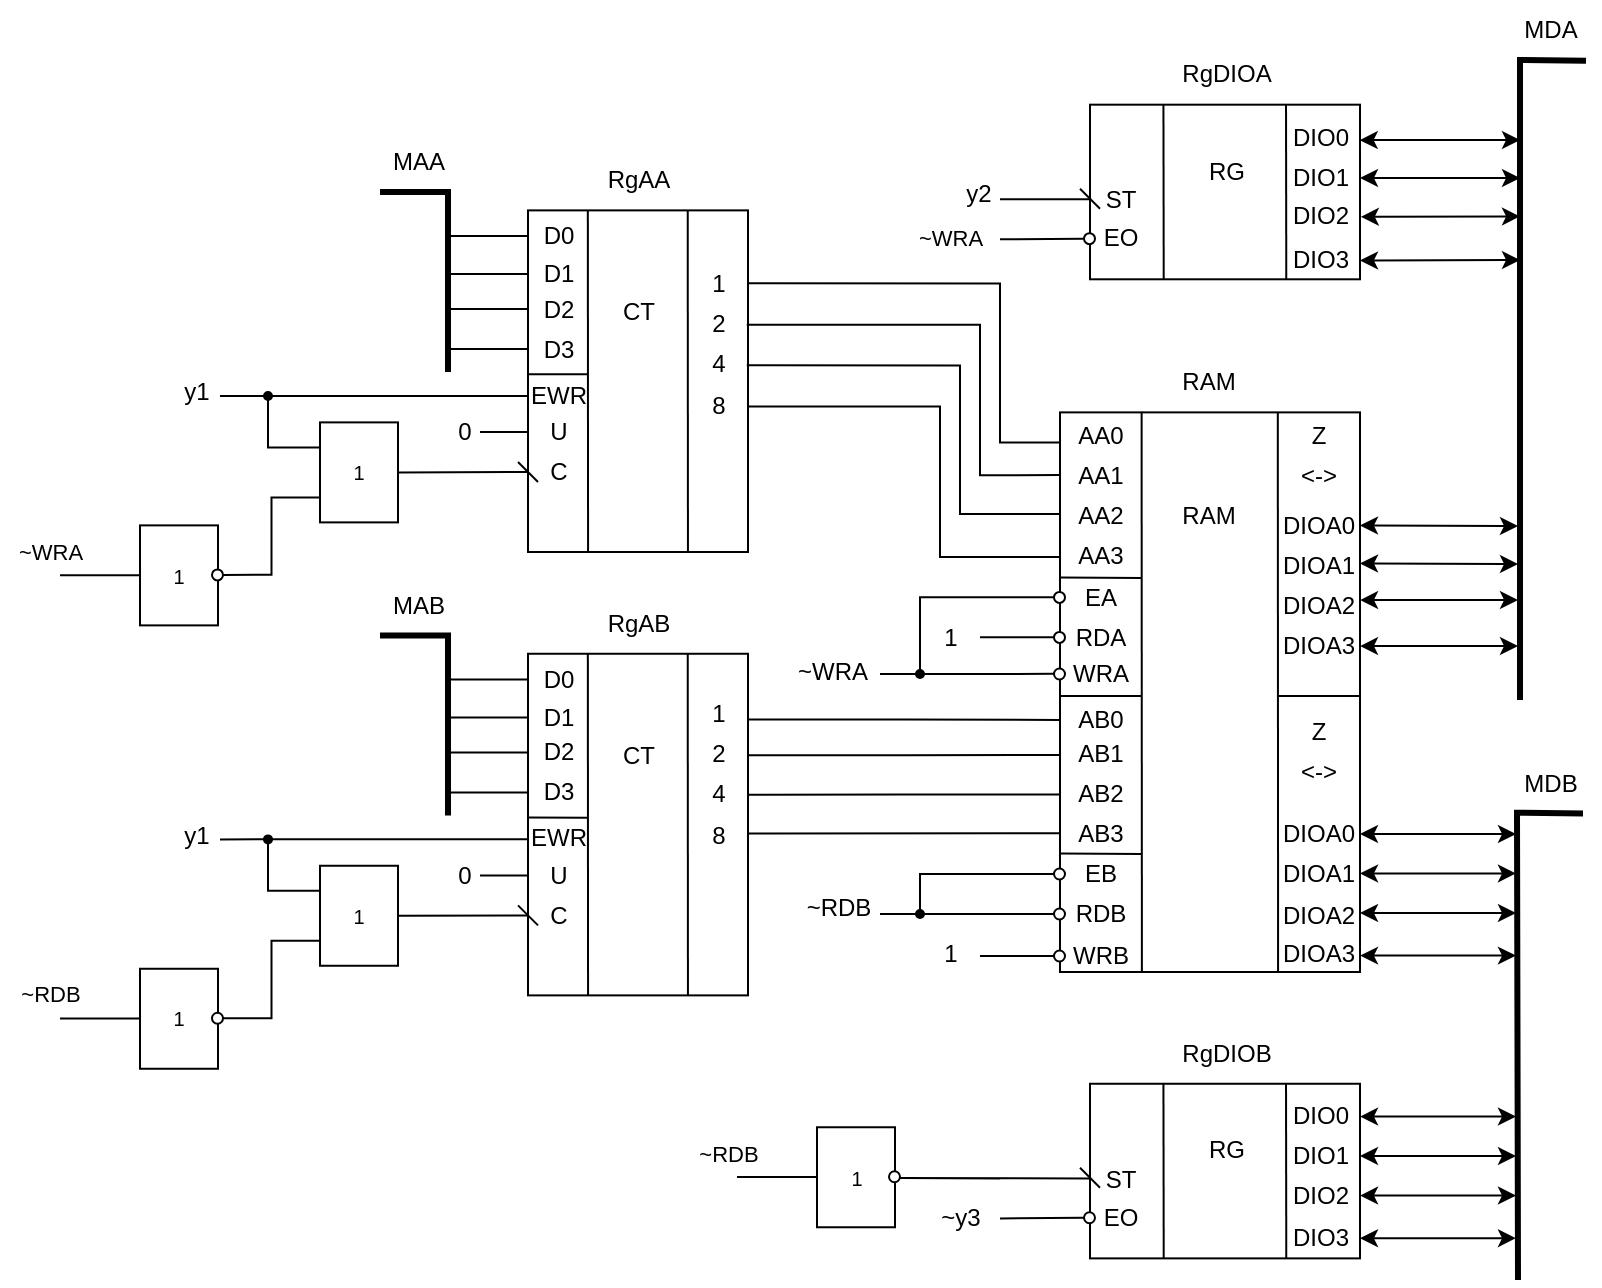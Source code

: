 <mxfile version="21.2.9" type="device" pages="4">
  <diagram name="FS" id="qoMtI274p6w0Hs21MJCM">
    <mxGraphModel dx="1434" dy="796" grid="0" gridSize="10" guides="1" tooltips="1" connect="1" arrows="1" fold="1" page="1" pageScale="1" pageWidth="1169" pageHeight="827" math="0" shadow="0">
      <root>
        <mxCell id="0" />
        <mxCell id="1" parent="0" />
        <mxCell id="VXKeamdtSLFpJJ3pvDuh-289" value="DIO3" style="text;html=1;align=center;verticalAlign=middle;resizable=0;points=[];autosize=1;strokeColor=none;fillColor=none;spacing=0;" vertex="1" parent="1">
          <mxGeometry x="675" y="169.65" width="50" height="20" as="geometry" />
        </mxCell>
        <mxCell id="VXKeamdtSLFpJJ3pvDuh-321" value="DIO0" style="text;html=1;align=center;verticalAlign=middle;resizable=0;points=[];autosize=1;strokeColor=none;fillColor=none;spacing=0;strokeWidth=1;" vertex="1" parent="1">
          <mxGeometry x="675" y="108.84" width="50" height="20" as="geometry" />
        </mxCell>
        <mxCell id="VXKeamdtSLFpJJ3pvDuh-322" value="DIO1" style="text;html=1;align=center;verticalAlign=middle;resizable=0;points=[];autosize=1;strokeColor=none;fillColor=none;spacing=0;" vertex="1" parent="1">
          <mxGeometry x="675" y="128.84" width="50" height="20" as="geometry" />
        </mxCell>
        <mxCell id="VXKeamdtSLFpJJ3pvDuh-323" value="DIO2" style="text;html=1;align=center;verticalAlign=middle;resizable=0;points=[];autosize=1;strokeColor=none;fillColor=none;spacing=0;" vertex="1" parent="1">
          <mxGeometry x="675" y="148.34" width="50" height="20" as="geometry" />
        </mxCell>
        <mxCell id="VXKeamdtSLFpJJ3pvDuh-1" value="" style="rounded=0;whiteSpace=wrap;html=1;fillColor=none;" vertex="1" parent="1">
          <mxGeometry x="570" y="256.19" width="150" height="279.81" as="geometry" />
        </mxCell>
        <mxCell id="VXKeamdtSLFpJJ3pvDuh-2" value="" style="endArrow=none;html=1;rounded=0;exitX=0.273;exitY=0.999;exitDx=0;exitDy=0;entryX=0.272;entryY=-0.001;entryDx=0;entryDy=0;exitPerimeter=0;entryPerimeter=0;" edge="1" parent="1" source="VXKeamdtSLFpJJ3pvDuh-1" target="VXKeamdtSLFpJJ3pvDuh-1">
          <mxGeometry width="50" height="50" relative="1" as="geometry">
            <mxPoint x="590" y="376.19" as="sourcePoint" />
            <mxPoint x="700" y="316.19" as="targetPoint" />
          </mxGeometry>
        </mxCell>
        <mxCell id="VXKeamdtSLFpJJ3pvDuh-3" value="" style="endArrow=none;html=1;rounded=0;exitX=0.727;exitY=0.999;exitDx=0;exitDy=0;entryX=0.726;entryY=0;entryDx=0;entryDy=0;exitPerimeter=0;entryPerimeter=0;" edge="1" parent="1" source="VXKeamdtSLFpJJ3pvDuh-1" target="VXKeamdtSLFpJJ3pvDuh-1">
          <mxGeometry width="50" height="50" relative="1" as="geometry">
            <mxPoint x="640" y="376.19" as="sourcePoint" />
            <mxPoint x="740" y="356.19" as="targetPoint" />
          </mxGeometry>
        </mxCell>
        <mxCell id="VXKeamdtSLFpJJ3pvDuh-4" value="RAM" style="text;html=1;align=center;verticalAlign=middle;resizable=0;points=[];autosize=1;strokeColor=none;fillColor=none;" vertex="1" parent="1">
          <mxGeometry x="619" y="292.69" width="50" height="30" as="geometry" />
        </mxCell>
        <mxCell id="VXKeamdtSLFpJJ3pvDuh-13" value="AB1" style="text;html=1;align=center;verticalAlign=middle;resizable=0;points=[];autosize=1;strokeColor=none;fillColor=none;spacing=0;" vertex="1" parent="1">
          <mxGeometry x="570" y="417" width="40" height="20" as="geometry" />
        </mxCell>
        <mxCell id="VXKeamdtSLFpJJ3pvDuh-14" value="Z" style="text;html=1;align=center;verticalAlign=middle;resizable=0;points=[];autosize=1;strokeColor=none;fillColor=none;spacing=0;" vertex="1" parent="1">
          <mxGeometry x="684" y="257.69" width="30" height="20" as="geometry" />
        </mxCell>
        <mxCell id="VXKeamdtSLFpJJ3pvDuh-15" value="&amp;lt;-&amp;gt;" style="text;html=1;align=center;verticalAlign=middle;resizable=0;points=[];autosize=1;strokeColor=none;fillColor=none;spacing=0;" vertex="1" parent="1">
          <mxGeometry x="679" y="277.69" width="40" height="20" as="geometry" />
        </mxCell>
        <mxCell id="VXKeamdtSLFpJJ3pvDuh-23" value="" style="endArrow=none;html=1;rounded=0;exitX=0.001;exitY=0.842;exitDx=0;exitDy=0;exitPerimeter=0;" edge="1" parent="1">
          <mxGeometry width="50" height="50" relative="1" as="geometry">
            <mxPoint x="570" y="338.69" as="sourcePoint" />
            <mxPoint x="611" y="339" as="targetPoint" />
          </mxGeometry>
        </mxCell>
        <mxCell id="VXKeamdtSLFpJJ3pvDuh-24" value="AB2" style="text;html=1;align=center;verticalAlign=middle;resizable=0;points=[];autosize=1;strokeColor=none;fillColor=none;spacing=0;" vertex="1" parent="1">
          <mxGeometry x="570" y="437" width="40" height="20" as="geometry" />
        </mxCell>
        <mxCell id="VXKeamdtSLFpJJ3pvDuh-25" value="AB3" style="text;html=1;align=center;verticalAlign=middle;resizable=0;points=[];autosize=1;strokeColor=none;fillColor=none;spacing=0;" vertex="1" parent="1">
          <mxGeometry x="570" y="457.0" width="40" height="20" as="geometry" />
        </mxCell>
        <mxCell id="VXKeamdtSLFpJJ3pvDuh-26" value="EB" style="text;html=1;align=center;verticalAlign=middle;resizable=0;points=[];autosize=1;strokeColor=none;fillColor=none;spacing=0;" vertex="1" parent="1">
          <mxGeometry x="570" y="477.0" width="40" height="20" as="geometry" />
        </mxCell>
        <mxCell id="VXKeamdtSLFpJJ3pvDuh-27" value="RDB" style="text;html=1;align=center;verticalAlign=middle;resizable=0;points=[];autosize=1;strokeColor=none;fillColor=none;spacing=0;" vertex="1" parent="1">
          <mxGeometry x="570" y="497.0" width="40" height="20" as="geometry" />
        </mxCell>
        <mxCell id="VXKeamdtSLFpJJ3pvDuh-28" value="" style="endArrow=none;html=1;rounded=0;entryX=0;entryY=0.125;entryDx=0;entryDy=0;entryPerimeter=0;exitX=0.979;exitY=0.534;exitDx=0;exitDy=0;exitPerimeter=0;edgeStyle=orthogonalEdgeStyle;" edge="1" parent="1" source="VXKeamdtSLFpJJ3pvDuh-130">
          <mxGeometry x="-1" y="15" width="50" height="50" relative="1" as="geometry">
            <mxPoint x="530" y="286" as="sourcePoint" />
            <mxPoint x="570" y="287.55" as="targetPoint" />
            <mxPoint x="-10" y="3" as="offset" />
            <Array as="points">
              <mxPoint x="530" y="212" />
              <mxPoint x="530" y="288" />
            </Array>
          </mxGeometry>
        </mxCell>
        <mxCell id="VXKeamdtSLFpJJ3pvDuh-31" value="" style="endArrow=none;html=1;rounded=0;entryX=0;entryY=0.125;entryDx=0;entryDy=0;entryPerimeter=0;exitX=0.979;exitY=0.548;exitDx=0;exitDy=0;exitPerimeter=0;edgeStyle=orthogonalEdgeStyle;" edge="1" parent="1" source="VXKeamdtSLFpJJ3pvDuh-131">
          <mxGeometry x="-1" y="15" width="50" height="50" relative="1" as="geometry">
            <mxPoint x="530" y="307.02" as="sourcePoint" />
            <mxPoint x="570" y="307.02" as="targetPoint" />
            <mxPoint x="-10" y="3" as="offset" />
            <Array as="points">
              <mxPoint x="520" y="233" />
              <mxPoint x="520" y="307" />
            </Array>
          </mxGeometry>
        </mxCell>
        <mxCell id="VXKeamdtSLFpJJ3pvDuh-33" value="" style="endArrow=none;html=1;rounded=0;entryX=0;entryY=0.125;entryDx=0;entryDy=0;entryPerimeter=0;exitX=1.007;exitY=0.525;exitDx=0;exitDy=0;exitPerimeter=0;edgeStyle=orthogonalEdgeStyle;" edge="1" parent="1" source="VXKeamdtSLFpJJ3pvDuh-132">
          <mxGeometry x="-1" y="15" width="50" height="50" relative="1" as="geometry">
            <mxPoint x="530" y="328.52" as="sourcePoint" />
            <mxPoint x="570" y="328.52" as="targetPoint" />
            <mxPoint x="-10" y="3" as="offset" />
            <Array as="points">
              <mxPoint x="510" y="253" />
              <mxPoint x="510" y="328" />
            </Array>
          </mxGeometry>
        </mxCell>
        <mxCell id="VXKeamdtSLFpJJ3pvDuh-35" value="RAM" style="text;html=1;align=center;verticalAlign=middle;resizable=0;points=[];autosize=1;strokeColor=none;fillColor=none;" vertex="1" parent="1">
          <mxGeometry x="619" y="226.19" width="50" height="30" as="geometry" />
        </mxCell>
        <mxCell id="VXKeamdtSLFpJJ3pvDuh-36" value="" style="endArrow=none;html=1;rounded=0;exitX=0.001;exitY=0.842;exitDx=0;exitDy=0;exitPerimeter=0;" edge="1" parent="1">
          <mxGeometry width="50" height="50" relative="1" as="geometry">
            <mxPoint x="570" y="476.81" as="sourcePoint" />
            <mxPoint x="611" y="477" as="targetPoint" />
          </mxGeometry>
        </mxCell>
        <mxCell id="VXKeamdtSLFpJJ3pvDuh-37" value="WRB" style="text;html=1;align=center;verticalAlign=middle;resizable=0;points=[];autosize=1;strokeColor=none;fillColor=none;spacing=0;" vertex="1" parent="1">
          <mxGeometry x="565" y="518" width="50" height="20" as="geometry" />
        </mxCell>
        <mxCell id="VXKeamdtSLFpJJ3pvDuh-44" value="" style="endArrow=none;html=1;rounded=0;exitX=0;exitY=0.507;exitDx=0;exitDy=0;exitPerimeter=0;" edge="1" parent="1" source="VXKeamdtSLFpJJ3pvDuh-1">
          <mxGeometry width="50" height="50" relative="1" as="geometry">
            <mxPoint x="570" y="397.19" as="sourcePoint" />
            <mxPoint x="611" y="398" as="targetPoint" />
          </mxGeometry>
        </mxCell>
        <mxCell id="VXKeamdtSLFpJJ3pvDuh-49" value="DIOA3" style="text;html=1;align=center;verticalAlign=middle;resizable=0;points=[];autosize=1;strokeColor=none;fillColor=none;spacing=0;" vertex="1" parent="1">
          <mxGeometry x="669" y="362.69" width="60" height="20" as="geometry" />
        </mxCell>
        <mxCell id="VXKeamdtSLFpJJ3pvDuh-50" value="DIOA2" style="text;html=1;align=center;verticalAlign=middle;resizable=0;points=[];autosize=1;strokeColor=none;fillColor=none;spacing=0;" vertex="1" parent="1">
          <mxGeometry x="669" y="342.69" width="60" height="20" as="geometry" />
        </mxCell>
        <mxCell id="VXKeamdtSLFpJJ3pvDuh-51" value="DIOA1" style="text;html=1;align=center;verticalAlign=middle;resizable=0;points=[];autosize=1;strokeColor=none;fillColor=none;spacing=0;" vertex="1" parent="1">
          <mxGeometry x="669" y="322.69" width="60" height="20" as="geometry" />
        </mxCell>
        <mxCell id="VXKeamdtSLFpJJ3pvDuh-52" value="AA0" style="text;html=1;align=center;verticalAlign=middle;resizable=0;points=[];autosize=1;strokeColor=none;fillColor=none;spacing=0;" vertex="1" parent="1">
          <mxGeometry x="570" y="257.69" width="40" height="20" as="geometry" />
        </mxCell>
        <mxCell id="VXKeamdtSLFpJJ3pvDuh-53" value="AA1" style="text;html=1;align=center;verticalAlign=middle;resizable=0;points=[];autosize=1;strokeColor=none;fillColor=none;spacing=0;" vertex="1" parent="1">
          <mxGeometry x="570" y="277.69" width="40" height="20" as="geometry" />
        </mxCell>
        <mxCell id="VXKeamdtSLFpJJ3pvDuh-54" value="AA2" style="text;html=1;align=center;verticalAlign=middle;resizable=0;points=[];autosize=1;strokeColor=none;fillColor=none;spacing=0;" vertex="1" parent="1">
          <mxGeometry x="570" y="297.69" width="40" height="20" as="geometry" />
        </mxCell>
        <mxCell id="VXKeamdtSLFpJJ3pvDuh-55" value="AA3" style="text;html=1;align=center;verticalAlign=middle;resizable=0;points=[];autosize=1;strokeColor=none;fillColor=none;spacing=0;" vertex="1" parent="1">
          <mxGeometry x="570" y="317.69" width="40" height="20" as="geometry" />
        </mxCell>
        <mxCell id="VXKeamdtSLFpJJ3pvDuh-56" value="EA" style="text;html=1;align=center;verticalAlign=middle;resizable=0;points=[];autosize=1;strokeColor=none;fillColor=none;spacing=0;" vertex="1" parent="1">
          <mxGeometry x="570" y="338.69" width="40" height="20" as="geometry" />
        </mxCell>
        <mxCell id="VXKeamdtSLFpJJ3pvDuh-57" value="RDA" style="text;html=1;align=center;verticalAlign=middle;resizable=0;points=[];autosize=1;strokeColor=none;fillColor=none;spacing=0;" vertex="1" parent="1">
          <mxGeometry x="570" y="358.69" width="40" height="20" as="geometry" />
        </mxCell>
        <mxCell id="VXKeamdtSLFpJJ3pvDuh-58" value="WRA" style="text;html=1;align=center;verticalAlign=middle;resizable=0;points=[];autosize=1;strokeColor=none;fillColor=none;spacing=0;" vertex="1" parent="1">
          <mxGeometry x="565" y="377" width="50" height="20" as="geometry" />
        </mxCell>
        <mxCell id="VXKeamdtSLFpJJ3pvDuh-59" value="AB0" style="text;html=1;align=center;verticalAlign=middle;resizable=0;points=[];autosize=1;strokeColor=none;fillColor=none;spacing=0;" vertex="1" parent="1">
          <mxGeometry x="570" y="400" width="40" height="20" as="geometry" />
        </mxCell>
        <mxCell id="VXKeamdtSLFpJJ3pvDuh-60" value="DIOA0" style="text;html=1;align=center;verticalAlign=middle;resizable=0;points=[];autosize=1;strokeColor=none;fillColor=none;spacing=0;" vertex="1" parent="1">
          <mxGeometry x="669" y="302.69" width="60" height="20" as="geometry" />
        </mxCell>
        <mxCell id="VXKeamdtSLFpJJ3pvDuh-61" value="Z" style="text;html=1;align=center;verticalAlign=middle;resizable=0;points=[];autosize=1;strokeColor=none;fillColor=none;spacing=0;" vertex="1" parent="1">
          <mxGeometry x="684" y="406" width="30" height="20" as="geometry" />
        </mxCell>
        <mxCell id="VXKeamdtSLFpJJ3pvDuh-62" value="&amp;lt;-&amp;gt;" style="text;html=1;align=center;verticalAlign=middle;resizable=0;points=[];autosize=1;strokeColor=none;fillColor=none;spacing=0;" vertex="1" parent="1">
          <mxGeometry x="679" y="426" width="40" height="20" as="geometry" />
        </mxCell>
        <mxCell id="VXKeamdtSLFpJJ3pvDuh-63" value="DIOA3" style="text;html=1;align=center;verticalAlign=middle;resizable=0;points=[];autosize=1;strokeColor=none;fillColor=none;spacing=0;" vertex="1" parent="1">
          <mxGeometry x="669" y="517" width="60" height="20" as="geometry" />
        </mxCell>
        <mxCell id="VXKeamdtSLFpJJ3pvDuh-64" value="DIOA2" style="text;html=1;align=center;verticalAlign=middle;resizable=0;points=[];autosize=1;strokeColor=none;fillColor=none;spacing=0;" vertex="1" parent="1">
          <mxGeometry x="669" y="498" width="60" height="20" as="geometry" />
        </mxCell>
        <mxCell id="VXKeamdtSLFpJJ3pvDuh-65" value="DIOA1" style="text;html=1;align=center;verticalAlign=middle;resizable=0;points=[];autosize=1;strokeColor=none;fillColor=none;spacing=0;" vertex="1" parent="1">
          <mxGeometry x="669" y="477" width="60" height="20" as="geometry" />
        </mxCell>
        <mxCell id="VXKeamdtSLFpJJ3pvDuh-66" value="DIOA0" style="text;html=1;align=center;verticalAlign=middle;resizable=0;points=[];autosize=1;strokeColor=none;fillColor=none;spacing=0;" vertex="1" parent="1">
          <mxGeometry x="669" y="457" width="60" height="20" as="geometry" />
        </mxCell>
        <mxCell id="VXKeamdtSLFpJJ3pvDuh-67" value="" style="endArrow=none;html=1;rounded=0;exitX=0;exitY=0.507;exitDx=0;exitDy=0;exitPerimeter=0;" edge="1" parent="1">
          <mxGeometry width="50" height="50" relative="1" as="geometry">
            <mxPoint x="679" y="398" as="sourcePoint" />
            <mxPoint x="720" y="398" as="targetPoint" />
          </mxGeometry>
        </mxCell>
        <mxCell id="VXKeamdtSLFpJJ3pvDuh-121" value="" style="rounded=0;whiteSpace=wrap;html=1;fillColor=none;" vertex="1" parent="1">
          <mxGeometry x="304" y="155.19" width="110" height="170.81" as="geometry" />
        </mxCell>
        <mxCell id="VXKeamdtSLFpJJ3pvDuh-122" value="" style="endArrow=none;html=1;rounded=0;exitX=0.273;exitY=0.999;exitDx=0;exitDy=0;entryX=0.272;entryY=-0.001;entryDx=0;entryDy=0;exitPerimeter=0;entryPerimeter=0;" edge="1" parent="1" source="VXKeamdtSLFpJJ3pvDuh-121" target="VXKeamdtSLFpJJ3pvDuh-121">
          <mxGeometry width="50" height="50" relative="1" as="geometry">
            <mxPoint x="324" y="275.19" as="sourcePoint" />
            <mxPoint x="434" y="215.19" as="targetPoint" />
          </mxGeometry>
        </mxCell>
        <mxCell id="VXKeamdtSLFpJJ3pvDuh-123" value="" style="endArrow=none;html=1;rounded=0;exitX=0.727;exitY=0.999;exitDx=0;exitDy=0;entryX=0.726;entryY=0;entryDx=0;entryDy=0;exitPerimeter=0;entryPerimeter=0;" edge="1" parent="1" source="VXKeamdtSLFpJJ3pvDuh-121" target="VXKeamdtSLFpJJ3pvDuh-121">
          <mxGeometry width="50" height="50" relative="1" as="geometry">
            <mxPoint x="374" y="275.19" as="sourcePoint" />
            <mxPoint x="474" y="255.19" as="targetPoint" />
          </mxGeometry>
        </mxCell>
        <mxCell id="VXKeamdtSLFpJJ3pvDuh-124" value="CT" style="text;html=1;align=center;verticalAlign=middle;resizable=0;points=[];autosize=1;strokeColor=none;fillColor=none;" vertex="1" parent="1">
          <mxGeometry x="339" y="191.19" width="40" height="30" as="geometry" />
        </mxCell>
        <mxCell id="VXKeamdtSLFpJJ3pvDuh-125" value="" style="endArrow=none;html=1;rounded=0;exitX=0.001;exitY=0.842;exitDx=0;exitDy=0;exitPerimeter=0;" edge="1" parent="1">
          <mxGeometry width="50" height="50" relative="1" as="geometry">
            <mxPoint x="304.0" y="237.12" as="sourcePoint" />
            <mxPoint x="333.89" y="237.14" as="targetPoint" />
          </mxGeometry>
        </mxCell>
        <mxCell id="VXKeamdtSLFpJJ3pvDuh-128" value="C" style="text;html=1;align=center;verticalAlign=middle;resizable=0;points=[];autosize=1;strokeColor=none;fillColor=none;spacing=0;" vertex="1" parent="1">
          <mxGeometry x="304" y="276.19" width="30" height="20" as="geometry" />
        </mxCell>
        <mxCell id="VXKeamdtSLFpJJ3pvDuh-129" value="1" style="text;html=1;align=center;verticalAlign=middle;resizable=0;points=[];autosize=1;strokeColor=none;fillColor=none;spacing=0;" vertex="1" parent="1">
          <mxGeometry x="384" y="181.69" width="30" height="20" as="geometry" />
        </mxCell>
        <mxCell id="VXKeamdtSLFpJJ3pvDuh-130" value="2" style="text;html=1;align=center;verticalAlign=middle;resizable=0;points=[];autosize=1;strokeColor=none;fillColor=none;spacing=0;" vertex="1" parent="1">
          <mxGeometry x="384" y="201.69" width="30" height="20" as="geometry" />
        </mxCell>
        <mxCell id="VXKeamdtSLFpJJ3pvDuh-131" value="4" style="text;html=1;align=center;verticalAlign=middle;resizable=0;points=[];autosize=1;strokeColor=none;fillColor=none;spacing=0;" vertex="1" parent="1">
          <mxGeometry x="384" y="221.69" width="30" height="20" as="geometry" />
        </mxCell>
        <mxCell id="VXKeamdtSLFpJJ3pvDuh-132" value="8" style="text;html=1;align=center;verticalAlign=middle;resizable=0;points=[];autosize=1;strokeColor=none;fillColor=none;spacing=0;" vertex="1" parent="1">
          <mxGeometry x="384" y="242.69" width="30" height="20" as="geometry" />
        </mxCell>
        <mxCell id="VXKeamdtSLFpJJ3pvDuh-135" value="" style="endArrow=none;html=1;rounded=0;" edge="1" parent="1">
          <mxGeometry width="50" height="50" relative="1" as="geometry">
            <mxPoint x="299" y="281" as="sourcePoint" />
            <mxPoint x="309" y="291" as="targetPoint" />
          </mxGeometry>
        </mxCell>
        <mxCell id="VXKeamdtSLFpJJ3pvDuh-136" value="RgAA" style="text;html=1;align=center;verticalAlign=middle;resizable=0;points=[];autosize=1;strokeColor=none;fillColor=none;" vertex="1" parent="1">
          <mxGeometry x="334" y="125.19" width="50" height="30" as="geometry" />
        </mxCell>
        <mxCell id="VXKeamdtSLFpJJ3pvDuh-146" value="D1" style="text;html=1;align=center;verticalAlign=middle;resizable=0;points=[];autosize=1;strokeColor=none;fillColor=none;spacing=0;" vertex="1" parent="1">
          <mxGeometry x="304" y="177.19" width="30" height="20" as="geometry" />
        </mxCell>
        <mxCell id="VXKeamdtSLFpJJ3pvDuh-147" value="D2" style="text;html=1;align=center;verticalAlign=middle;resizable=0;points=[];autosize=1;strokeColor=none;fillColor=none;spacing=0;" vertex="1" parent="1">
          <mxGeometry x="304" y="194.69" width="30" height="20" as="geometry" />
        </mxCell>
        <mxCell id="VXKeamdtSLFpJJ3pvDuh-148" value="D3" style="text;html=1;align=center;verticalAlign=middle;resizable=0;points=[];autosize=1;strokeColor=none;fillColor=none;spacing=0;" vertex="1" parent="1">
          <mxGeometry x="304" y="214.69" width="30" height="20" as="geometry" />
        </mxCell>
        <mxCell id="VXKeamdtSLFpJJ3pvDuh-150" value="" style="endArrow=none;html=1;rounded=0;exitX=1;exitY=0.5;exitDx=0;exitDy=0;" edge="1" parent="1" source="VXKeamdtSLFpJJ3pvDuh-191">
          <mxGeometry x="-1" y="-15" width="50" height="50" relative="1" as="geometry">
            <mxPoint x="260" y="286" as="sourcePoint" />
            <mxPoint x="304" y="286" as="targetPoint" />
            <mxPoint as="offset" />
          </mxGeometry>
        </mxCell>
        <mxCell id="VXKeamdtSLFpJJ3pvDuh-151" value="" style="endArrow=none;html=1;rounded=0;entryX=0;entryY=0.054;entryDx=0;entryDy=0;entryPerimeter=0;edgeStyle=orthogonalEdgeStyle;exitX=1.013;exitY=0.498;exitDx=0;exitDy=0;exitPerimeter=0;" edge="1" parent="1" source="VXKeamdtSLFpJJ3pvDuh-129" target="VXKeamdtSLFpJJ3pvDuh-1">
          <mxGeometry x="-1" y="15" width="50" height="50" relative="1" as="geometry">
            <mxPoint x="390" y="191.48" as="sourcePoint" />
            <mxPoint x="560" y="266" as="targetPoint" />
            <mxPoint x="-10" y="3" as="offset" />
            <Array as="points">
              <mxPoint x="540" y="192" />
              <mxPoint x="540" y="271" />
            </Array>
          </mxGeometry>
        </mxCell>
        <mxCell id="VXKeamdtSLFpJJ3pvDuh-161" value="" style="endArrow=none;html=1;rounded=0;entryX=0;entryY=0.125;entryDx=0;entryDy=0;entryPerimeter=0;" edge="1" parent="1">
          <mxGeometry x="-1" y="-15" width="50" height="50" relative="1" as="geometry">
            <mxPoint x="264" y="168.02" as="sourcePoint" />
            <mxPoint x="304" y="168.02" as="targetPoint" />
            <mxPoint as="offset" />
          </mxGeometry>
        </mxCell>
        <mxCell id="VXKeamdtSLFpJJ3pvDuh-162" value="" style="endArrow=none;html=1;rounded=0;entryX=0;entryY=0.125;entryDx=0;entryDy=0;entryPerimeter=0;" edge="1" parent="1">
          <mxGeometry x="-1" y="-15" width="50" height="50" relative="1" as="geometry">
            <mxPoint x="264" y="187.02" as="sourcePoint" />
            <mxPoint x="304" y="187.02" as="targetPoint" />
            <mxPoint as="offset" />
          </mxGeometry>
        </mxCell>
        <mxCell id="VXKeamdtSLFpJJ3pvDuh-163" value="" style="endArrow=none;html=1;rounded=0;entryX=0;entryY=0.125;entryDx=0;entryDy=0;entryPerimeter=0;" edge="1" parent="1">
          <mxGeometry x="-1" y="-15" width="50" height="50" relative="1" as="geometry">
            <mxPoint x="264" y="204.52" as="sourcePoint" />
            <mxPoint x="304" y="204.52" as="targetPoint" />
            <mxPoint as="offset" />
          </mxGeometry>
        </mxCell>
        <mxCell id="VXKeamdtSLFpJJ3pvDuh-164" value="" style="endArrow=none;html=1;rounded=0;entryX=0;entryY=0.125;entryDx=0;entryDy=0;entryPerimeter=0;" edge="1" parent="1">
          <mxGeometry x="-1" y="-15" width="50" height="50" relative="1" as="geometry">
            <mxPoint x="264" y="224.52" as="sourcePoint" />
            <mxPoint x="304" y="224.52" as="targetPoint" />
            <mxPoint as="offset" />
          </mxGeometry>
        </mxCell>
        <mxCell id="VXKeamdtSLFpJJ3pvDuh-177" value="D0" style="text;html=1;align=center;verticalAlign=middle;resizable=0;points=[];autosize=1;strokeColor=none;fillColor=none;spacing=0;" vertex="1" parent="1">
          <mxGeometry x="304" y="158.19" width="30" height="20" as="geometry" />
        </mxCell>
        <mxCell id="VXKeamdtSLFpJJ3pvDuh-179" value="EWR" style="text;html=1;align=center;verticalAlign=middle;resizable=0;points=[];autosize=1;strokeColor=none;fillColor=none;spacing=0;" vertex="1" parent="1">
          <mxGeometry x="294" y="237.69" width="50" height="20" as="geometry" />
        </mxCell>
        <mxCell id="VXKeamdtSLFpJJ3pvDuh-180" value="U" style="text;html=1;align=center;verticalAlign=middle;resizable=0;points=[];autosize=1;strokeColor=none;fillColor=none;spacing=0;" vertex="1" parent="1">
          <mxGeometry x="304" y="256.19" width="30" height="20" as="geometry" />
        </mxCell>
        <mxCell id="VXKeamdtSLFpJJ3pvDuh-183" value="" style="endArrow=none;html=1;rounded=0;fontSize=11;strokeWidth=3;" edge="1" parent="1">
          <mxGeometry width="50" height="50" relative="1" as="geometry">
            <mxPoint x="264" y="236" as="sourcePoint" />
            <mxPoint x="230" y="146" as="targetPoint" />
            <Array as="points">
              <mxPoint x="264" y="146" />
            </Array>
          </mxGeometry>
        </mxCell>
        <mxCell id="VXKeamdtSLFpJJ3pvDuh-184" value="MAA" style="text;html=1;align=center;verticalAlign=middle;resizable=0;points=[];autosize=1;strokeColor=none;fillColor=none;" vertex="1" parent="1">
          <mxGeometry x="224" y="116" width="50" height="30" as="geometry" />
        </mxCell>
        <mxCell id="VXKeamdtSLFpJJ3pvDuh-185" value="&lt;font style=&quot;font-size: 10px&quot;&gt;1&lt;/font&gt;" style="rounded=0;whiteSpace=wrap;html=1;fontSize=10;" vertex="1" parent="1">
          <mxGeometry x="110" y="312.69" width="39" height="50" as="geometry" />
        </mxCell>
        <mxCell id="VXKeamdtSLFpJJ3pvDuh-193" style="edgeStyle=orthogonalEdgeStyle;rounded=0;orthogonalLoop=1;jettySize=auto;html=1;exitX=1;exitY=0.5;exitDx=0;exitDy=0;entryX=0;entryY=0.75;entryDx=0;entryDy=0;endArrow=none;endFill=0;" edge="1" parent="1" source="VXKeamdtSLFpJJ3pvDuh-186" target="VXKeamdtSLFpJJ3pvDuh-191">
          <mxGeometry relative="1" as="geometry" />
        </mxCell>
        <mxCell id="VXKeamdtSLFpJJ3pvDuh-186" value="" style="ellipse;whiteSpace=wrap;html=1;aspect=fixed;fontSize=12;fontColor=#000000;" vertex="1" parent="1">
          <mxGeometry x="146" y="334.69" width="5.5" height="5.5" as="geometry" />
        </mxCell>
        <mxCell id="VXKeamdtSLFpJJ3pvDuh-187" value="" style="endArrow=none;html=1;rounded=0;entryX=0;entryY=0.125;entryDx=0;entryDy=0;entryPerimeter=0;" edge="1" parent="1">
          <mxGeometry x="-1" y="15" width="50" height="50" relative="1" as="geometry">
            <mxPoint x="70" y="337.61" as="sourcePoint" />
            <mxPoint x="110" y="337.61" as="targetPoint" />
            <mxPoint x="-10" y="3" as="offset" />
          </mxGeometry>
        </mxCell>
        <mxCell id="VXKeamdtSLFpJJ3pvDuh-188" value="~WRA" style="text;html=1;align=center;verticalAlign=middle;resizable=0;points=[];autosize=1;strokeColor=none;fillColor=none;fontSize=11;fontFamily=Helvetica;fontColor=default;spacing=0;" vertex="1" parent="1">
          <mxGeometry x="40" y="315.69" width="50" height="20" as="geometry" />
        </mxCell>
        <mxCell id="VXKeamdtSLFpJJ3pvDuh-189" value="" style="endArrow=none;html=1;rounded=0;entryX=-0.001;entryY=0.649;entryDx=0;entryDy=0;entryPerimeter=0;" edge="1" parent="1" target="VXKeamdtSLFpJJ3pvDuh-121">
          <mxGeometry width="50" height="50" relative="1" as="geometry">
            <mxPoint x="280" y="266" as="sourcePoint" />
            <mxPoint x="300" y="266" as="targetPoint" />
          </mxGeometry>
        </mxCell>
        <mxCell id="VXKeamdtSLFpJJ3pvDuh-190" value="0" style="text;html=1;align=center;verticalAlign=middle;resizable=0;points=[];autosize=1;strokeColor=none;fillColor=none;" vertex="1" parent="1">
          <mxGeometry x="256.5" y="251.19" width="30" height="30" as="geometry" />
        </mxCell>
        <mxCell id="VXKeamdtSLFpJJ3pvDuh-191" value="&lt;font style=&quot;font-size: 10px&quot;&gt;1&lt;/font&gt;" style="rounded=0;whiteSpace=wrap;html=1;fontSize=10;" vertex="1" parent="1">
          <mxGeometry x="200" y="261.19" width="39" height="50" as="geometry" />
        </mxCell>
        <mxCell id="VXKeamdtSLFpJJ3pvDuh-194" value="" style="endArrow=none;html=1;rounded=0;entryX=0.004;entryY=0.543;entryDx=0;entryDy=0;entryPerimeter=0;" edge="1" parent="1" target="VXKeamdtSLFpJJ3pvDuh-121">
          <mxGeometry width="50" height="50" relative="1" as="geometry">
            <mxPoint x="150" y="248" as="sourcePoint" />
            <mxPoint x="280" y="246" as="targetPoint" />
          </mxGeometry>
        </mxCell>
        <mxCell id="VXKeamdtSLFpJJ3pvDuh-196" value="y1" style="text;html=1;align=center;verticalAlign=middle;resizable=0;points=[];autosize=1;strokeColor=none;fillColor=none;" vertex="1" parent="1">
          <mxGeometry x="118" y="231.19" width="40" height="30" as="geometry" />
        </mxCell>
        <mxCell id="VXKeamdtSLFpJJ3pvDuh-197" value="" style="endArrow=oval;html=1;rounded=0;exitX=0;exitY=0.25;exitDx=0;exitDy=0;edgeStyle=orthogonalEdgeStyle;endFill=1;startSize=4;endSize=4;" edge="1" parent="1" source="VXKeamdtSLFpJJ3pvDuh-191">
          <mxGeometry width="50" height="50" relative="1" as="geometry">
            <mxPoint x="150" y="306" as="sourcePoint" />
            <mxPoint x="174" y="248" as="targetPoint" />
            <Array as="points">
              <mxPoint x="174" y="274" />
              <mxPoint x="174" y="248" />
            </Array>
          </mxGeometry>
        </mxCell>
        <mxCell id="VXKeamdtSLFpJJ3pvDuh-198" value="" style="ellipse;whiteSpace=wrap;html=1;aspect=fixed;fontSize=12;fontColor=#000000;" vertex="1" parent="1">
          <mxGeometry x="567" y="345.94" width="5.5" height="5.5" as="geometry" />
        </mxCell>
        <mxCell id="VXKeamdtSLFpJJ3pvDuh-199" value="" style="ellipse;whiteSpace=wrap;html=1;aspect=fixed;fontSize=12;fontColor=#000000;" vertex="1" parent="1">
          <mxGeometry x="567" y="365.94" width="5.5" height="5.5" as="geometry" />
        </mxCell>
        <mxCell id="VXKeamdtSLFpJJ3pvDuh-200" value="" style="ellipse;whiteSpace=wrap;html=1;aspect=fixed;fontSize=12;fontColor=#000000;" vertex="1" parent="1">
          <mxGeometry x="567" y="384.25" width="5.5" height="5.5" as="geometry" />
        </mxCell>
        <mxCell id="VXKeamdtSLFpJJ3pvDuh-201" value="" style="endArrow=none;html=1;rounded=0;entryX=0;entryY=0.125;entryDx=0;entryDy=0;entryPerimeter=0;edgeStyle=orthogonalEdgeStyle;endFill=0;startArrow=oval;startFill=1;startSize=4;endSize=4;" edge="1" parent="1">
          <mxGeometry x="-1" y="15" width="50" height="50" relative="1" as="geometry">
            <mxPoint x="500" y="387" as="sourcePoint" />
            <mxPoint x="567" y="348.62" as="targetPoint" />
            <mxPoint x="-10" y="3" as="offset" />
            <Array as="points">
              <mxPoint x="500" y="349" />
            </Array>
          </mxGeometry>
        </mxCell>
        <mxCell id="VXKeamdtSLFpJJ3pvDuh-202" value="" style="endArrow=none;html=1;rounded=0;entryX=0;entryY=0.125;entryDx=0;entryDy=0;entryPerimeter=0;" edge="1" parent="1">
          <mxGeometry x="-1" y="15" width="50" height="50" relative="1" as="geometry">
            <mxPoint x="480" y="387" as="sourcePoint" />
            <mxPoint x="567" y="386.93" as="targetPoint" />
            <mxPoint x="-10" y="3" as="offset" />
          </mxGeometry>
        </mxCell>
        <mxCell id="VXKeamdtSLFpJJ3pvDuh-203" value="~WRA" style="text;html=1;align=center;verticalAlign=middle;resizable=0;points=[];autosize=1;strokeColor=none;fillColor=none;" vertex="1" parent="1">
          <mxGeometry x="426" y="371.44" width="60" height="30" as="geometry" />
        </mxCell>
        <mxCell id="VXKeamdtSLFpJJ3pvDuh-205" value="" style="endArrow=none;html=1;rounded=0;entryX=0;entryY=0.125;entryDx=0;entryDy=0;entryPerimeter=0;" edge="1" parent="1">
          <mxGeometry x="-1" y="15" width="50" height="50" relative="1" as="geometry">
            <mxPoint x="530" y="368.59" as="sourcePoint" />
            <mxPoint x="567" y="368.59" as="targetPoint" />
            <mxPoint x="-10" y="3" as="offset" />
          </mxGeometry>
        </mxCell>
        <mxCell id="VXKeamdtSLFpJJ3pvDuh-206" value="1" style="text;html=1;align=center;verticalAlign=middle;resizable=0;points=[];autosize=1;strokeColor=none;fillColor=none;" vertex="1" parent="1">
          <mxGeometry x="500" y="354.25" width="30" height="30" as="geometry" />
        </mxCell>
        <mxCell id="VXKeamdtSLFpJJ3pvDuh-207" value="" style="endArrow=none;html=1;rounded=0;entryX=0;entryY=0.125;entryDx=0;entryDy=0;entryPerimeter=0;" edge="1" parent="1">
          <mxGeometry x="-1" y="15" width="50" height="50" relative="1" as="geometry">
            <mxPoint x="530" y="527.94" as="sourcePoint" />
            <mxPoint x="567" y="527.94" as="targetPoint" />
            <mxPoint x="-10" y="3" as="offset" />
          </mxGeometry>
        </mxCell>
        <mxCell id="VXKeamdtSLFpJJ3pvDuh-208" value="" style="ellipse;whiteSpace=wrap;html=1;aspect=fixed;fontSize=12;fontColor=#000000;" vertex="1" parent="1">
          <mxGeometry x="567" y="525.25" width="5.5" height="5.5" as="geometry" />
        </mxCell>
        <mxCell id="VXKeamdtSLFpJJ3pvDuh-209" value="" style="ellipse;whiteSpace=wrap;html=1;aspect=fixed;fontSize=12;fontColor=#000000;" vertex="1" parent="1">
          <mxGeometry x="567" y="504.25" width="5.5" height="5.5" as="geometry" />
        </mxCell>
        <mxCell id="VXKeamdtSLFpJJ3pvDuh-210" value="" style="ellipse;whiteSpace=wrap;html=1;aspect=fixed;fontSize=12;fontColor=#000000;" vertex="1" parent="1">
          <mxGeometry x="567" y="484.25" width="5.5" height="5.5" as="geometry" />
        </mxCell>
        <mxCell id="VXKeamdtSLFpJJ3pvDuh-211" value="" style="endArrow=none;html=1;rounded=0;entryX=0;entryY=0.125;entryDx=0;entryDy=0;entryPerimeter=0;" edge="1" parent="1">
          <mxGeometry x="-1" y="15" width="50" height="50" relative="1" as="geometry">
            <mxPoint x="480" y="507" as="sourcePoint" />
            <mxPoint x="567" y="506.94" as="targetPoint" />
            <mxPoint x="-10" y="3" as="offset" />
          </mxGeometry>
        </mxCell>
        <mxCell id="VXKeamdtSLFpJJ3pvDuh-212" value="" style="endArrow=none;html=1;rounded=0;entryX=0;entryY=0.5;entryDx=0;entryDy=0;edgeStyle=orthogonalEdgeStyle;endFill=0;startArrow=oval;startFill=1;endSize=4;startSize=4;" edge="1" parent="1" target="VXKeamdtSLFpJJ3pvDuh-210">
          <mxGeometry x="-1" y="15" width="50" height="50" relative="1" as="geometry">
            <mxPoint x="500" y="507" as="sourcePoint" />
            <mxPoint x="567" y="486.94" as="targetPoint" />
            <mxPoint x="-10" y="3" as="offset" />
            <Array as="points">
              <mxPoint x="500" y="487" />
            </Array>
          </mxGeometry>
        </mxCell>
        <mxCell id="VXKeamdtSLFpJJ3pvDuh-214" value="1" style="text;html=1;align=center;verticalAlign=middle;resizable=0;points=[];autosize=1;strokeColor=none;fillColor=none;" vertex="1" parent="1">
          <mxGeometry x="500" y="512" width="30" height="30" as="geometry" />
        </mxCell>
        <mxCell id="VXKeamdtSLFpJJ3pvDuh-215" value="~RDB" style="text;html=1;align=center;verticalAlign=middle;resizable=0;points=[];autosize=1;strokeColor=none;fillColor=none;" vertex="1" parent="1">
          <mxGeometry x="434" y="491" width="50" height="26" as="geometry" />
        </mxCell>
        <mxCell id="VXKeamdtSLFpJJ3pvDuh-216" value="" style="rounded=0;whiteSpace=wrap;html=1;fillColor=none;" vertex="1" parent="1">
          <mxGeometry x="304" y="376.88" width="110" height="170.81" as="geometry" />
        </mxCell>
        <mxCell id="VXKeamdtSLFpJJ3pvDuh-217" value="" style="endArrow=none;html=1;rounded=0;exitX=0.273;exitY=0.999;exitDx=0;exitDy=0;entryX=0.272;entryY=-0.001;entryDx=0;entryDy=0;exitPerimeter=0;entryPerimeter=0;" edge="1" parent="1" source="VXKeamdtSLFpJJ3pvDuh-216" target="VXKeamdtSLFpJJ3pvDuh-216">
          <mxGeometry width="50" height="50" relative="1" as="geometry">
            <mxPoint x="324" y="496.88" as="sourcePoint" />
            <mxPoint x="434" y="436.88" as="targetPoint" />
          </mxGeometry>
        </mxCell>
        <mxCell id="VXKeamdtSLFpJJ3pvDuh-218" value="" style="endArrow=none;html=1;rounded=0;exitX=0.727;exitY=0.999;exitDx=0;exitDy=0;entryX=0.726;entryY=0;entryDx=0;entryDy=0;exitPerimeter=0;entryPerimeter=0;" edge="1" parent="1" source="VXKeamdtSLFpJJ3pvDuh-216" target="VXKeamdtSLFpJJ3pvDuh-216">
          <mxGeometry width="50" height="50" relative="1" as="geometry">
            <mxPoint x="374" y="496.88" as="sourcePoint" />
            <mxPoint x="474" y="476.88" as="targetPoint" />
          </mxGeometry>
        </mxCell>
        <mxCell id="VXKeamdtSLFpJJ3pvDuh-219" value="CT" style="text;html=1;align=center;verticalAlign=middle;resizable=0;points=[];autosize=1;strokeColor=none;fillColor=none;" vertex="1" parent="1">
          <mxGeometry x="339" y="412.88" width="40" height="30" as="geometry" />
        </mxCell>
        <mxCell id="VXKeamdtSLFpJJ3pvDuh-220" value="" style="endArrow=none;html=1;rounded=0;exitX=0.001;exitY=0.842;exitDx=0;exitDy=0;exitPerimeter=0;" edge="1" parent="1">
          <mxGeometry width="50" height="50" relative="1" as="geometry">
            <mxPoint x="304.0" y="458.81" as="sourcePoint" />
            <mxPoint x="333.89" y="458.83" as="targetPoint" />
          </mxGeometry>
        </mxCell>
        <mxCell id="VXKeamdtSLFpJJ3pvDuh-221" value="C" style="text;html=1;align=center;verticalAlign=middle;resizable=0;points=[];autosize=1;strokeColor=none;fillColor=none;spacing=0;" vertex="1" parent="1">
          <mxGeometry x="304" y="497.88" width="30" height="20" as="geometry" />
        </mxCell>
        <mxCell id="VXKeamdtSLFpJJ3pvDuh-222" value="1" style="text;html=1;align=center;verticalAlign=middle;resizable=0;points=[];autosize=1;strokeColor=none;fillColor=none;spacing=0;" vertex="1" parent="1">
          <mxGeometry x="384" y="397.38" width="30" height="20" as="geometry" />
        </mxCell>
        <mxCell id="VXKeamdtSLFpJJ3pvDuh-223" value="2" style="text;html=1;align=center;verticalAlign=middle;resizable=0;points=[];autosize=1;strokeColor=none;fillColor=none;spacing=0;" vertex="1" parent="1">
          <mxGeometry x="384" y="417.38" width="30" height="20" as="geometry" />
        </mxCell>
        <mxCell id="VXKeamdtSLFpJJ3pvDuh-224" value="4" style="text;html=1;align=center;verticalAlign=middle;resizable=0;points=[];autosize=1;strokeColor=none;fillColor=none;spacing=0;" vertex="1" parent="1">
          <mxGeometry x="384" y="437.38" width="30" height="20" as="geometry" />
        </mxCell>
        <mxCell id="VXKeamdtSLFpJJ3pvDuh-225" value="8" style="text;html=1;align=center;verticalAlign=middle;resizable=0;points=[];autosize=1;strokeColor=none;fillColor=none;spacing=0;" vertex="1" parent="1">
          <mxGeometry x="384" y="458.38" width="30" height="20" as="geometry" />
        </mxCell>
        <mxCell id="VXKeamdtSLFpJJ3pvDuh-226" value="" style="endArrow=none;html=1;rounded=0;" edge="1" parent="1">
          <mxGeometry width="50" height="50" relative="1" as="geometry">
            <mxPoint x="299" y="502.69" as="sourcePoint" />
            <mxPoint x="309" y="512.69" as="targetPoint" />
          </mxGeometry>
        </mxCell>
        <mxCell id="VXKeamdtSLFpJJ3pvDuh-227" value="RgAB" style="text;html=1;align=center;verticalAlign=middle;resizable=0;points=[];autosize=1;strokeColor=none;fillColor=none;" vertex="1" parent="1">
          <mxGeometry x="334" y="346.88" width="50" height="30" as="geometry" />
        </mxCell>
        <mxCell id="VXKeamdtSLFpJJ3pvDuh-228" value="D1" style="text;html=1;align=center;verticalAlign=middle;resizable=0;points=[];autosize=1;strokeColor=none;fillColor=none;spacing=0;" vertex="1" parent="1">
          <mxGeometry x="304" y="398.88" width="30" height="20" as="geometry" />
        </mxCell>
        <mxCell id="VXKeamdtSLFpJJ3pvDuh-229" value="D2" style="text;html=1;align=center;verticalAlign=middle;resizable=0;points=[];autosize=1;strokeColor=none;fillColor=none;spacing=0;" vertex="1" parent="1">
          <mxGeometry x="304" y="416.38" width="30" height="20" as="geometry" />
        </mxCell>
        <mxCell id="VXKeamdtSLFpJJ3pvDuh-230" value="D3" style="text;html=1;align=center;verticalAlign=middle;resizable=0;points=[];autosize=1;strokeColor=none;fillColor=none;spacing=0;" vertex="1" parent="1">
          <mxGeometry x="304" y="436.38" width="30" height="20" as="geometry" />
        </mxCell>
        <mxCell id="VXKeamdtSLFpJJ3pvDuh-231" value="" style="endArrow=none;html=1;rounded=0;exitX=1;exitY=0.5;exitDx=0;exitDy=0;" edge="1" parent="1" source="VXKeamdtSLFpJJ3pvDuh-248">
          <mxGeometry x="-1" y="-15" width="50" height="50" relative="1" as="geometry">
            <mxPoint x="260" y="507.69" as="sourcePoint" />
            <mxPoint x="304" y="507.69" as="targetPoint" />
            <mxPoint as="offset" />
          </mxGeometry>
        </mxCell>
        <mxCell id="VXKeamdtSLFpJJ3pvDuh-232" value="" style="endArrow=none;html=1;rounded=0;entryX=0;entryY=0.125;entryDx=0;entryDy=0;entryPerimeter=0;" edge="1" parent="1">
          <mxGeometry x="-1" y="-15" width="50" height="50" relative="1" as="geometry">
            <mxPoint x="264" y="389.71" as="sourcePoint" />
            <mxPoint x="304" y="389.71" as="targetPoint" />
            <mxPoint as="offset" />
          </mxGeometry>
        </mxCell>
        <mxCell id="VXKeamdtSLFpJJ3pvDuh-233" value="" style="endArrow=none;html=1;rounded=0;entryX=0;entryY=0.125;entryDx=0;entryDy=0;entryPerimeter=0;" edge="1" parent="1">
          <mxGeometry x="-1" y="-15" width="50" height="50" relative="1" as="geometry">
            <mxPoint x="264" y="408.71" as="sourcePoint" />
            <mxPoint x="304" y="408.71" as="targetPoint" />
            <mxPoint as="offset" />
          </mxGeometry>
        </mxCell>
        <mxCell id="VXKeamdtSLFpJJ3pvDuh-234" value="" style="endArrow=none;html=1;rounded=0;entryX=0;entryY=0.125;entryDx=0;entryDy=0;entryPerimeter=0;" edge="1" parent="1">
          <mxGeometry x="-1" y="-15" width="50" height="50" relative="1" as="geometry">
            <mxPoint x="264" y="426.21" as="sourcePoint" />
            <mxPoint x="304" y="426.21" as="targetPoint" />
            <mxPoint as="offset" />
          </mxGeometry>
        </mxCell>
        <mxCell id="VXKeamdtSLFpJJ3pvDuh-235" value="" style="endArrow=none;html=1;rounded=0;entryX=0;entryY=0.125;entryDx=0;entryDy=0;entryPerimeter=0;" edge="1" parent="1">
          <mxGeometry x="-1" y="-15" width="50" height="50" relative="1" as="geometry">
            <mxPoint x="264" y="446.21" as="sourcePoint" />
            <mxPoint x="304" y="446.21" as="targetPoint" />
            <mxPoint as="offset" />
          </mxGeometry>
        </mxCell>
        <mxCell id="VXKeamdtSLFpJJ3pvDuh-236" value="D0" style="text;html=1;align=center;verticalAlign=middle;resizable=0;points=[];autosize=1;strokeColor=none;fillColor=none;spacing=0;" vertex="1" parent="1">
          <mxGeometry x="304" y="379.88" width="30" height="20" as="geometry" />
        </mxCell>
        <mxCell id="VXKeamdtSLFpJJ3pvDuh-237" value="EWR" style="text;html=1;align=center;verticalAlign=middle;resizable=0;points=[];autosize=1;strokeColor=none;fillColor=none;spacing=0;" vertex="1" parent="1">
          <mxGeometry x="294" y="459.38" width="50" height="20" as="geometry" />
        </mxCell>
        <mxCell id="VXKeamdtSLFpJJ3pvDuh-238" value="U" style="text;html=1;align=center;verticalAlign=middle;resizable=0;points=[];autosize=1;strokeColor=none;fillColor=none;spacing=0;" vertex="1" parent="1">
          <mxGeometry x="304" y="477.88" width="30" height="20" as="geometry" />
        </mxCell>
        <mxCell id="VXKeamdtSLFpJJ3pvDuh-239" value="" style="endArrow=none;html=1;rounded=0;fontSize=11;strokeWidth=3;" edge="1" parent="1">
          <mxGeometry width="50" height="50" relative="1" as="geometry">
            <mxPoint x="264" y="457.69" as="sourcePoint" />
            <mxPoint x="230" y="367.69" as="targetPoint" />
            <Array as="points">
              <mxPoint x="264" y="367.69" />
            </Array>
          </mxGeometry>
        </mxCell>
        <mxCell id="VXKeamdtSLFpJJ3pvDuh-240" value="MAB" style="text;html=1;align=center;verticalAlign=middle;resizable=0;points=[];autosize=1;strokeColor=none;fillColor=none;" vertex="1" parent="1">
          <mxGeometry x="224" y="337.69" width="50" height="30" as="geometry" />
        </mxCell>
        <mxCell id="VXKeamdtSLFpJJ3pvDuh-241" value="&lt;font style=&quot;font-size: 10px&quot;&gt;1&lt;/font&gt;" style="rounded=0;whiteSpace=wrap;html=1;fontSize=10;" vertex="1" parent="1">
          <mxGeometry x="110" y="534.38" width="39" height="50" as="geometry" />
        </mxCell>
        <mxCell id="VXKeamdtSLFpJJ3pvDuh-242" style="edgeStyle=orthogonalEdgeStyle;rounded=0;orthogonalLoop=1;jettySize=auto;html=1;exitX=1;exitY=0.5;exitDx=0;exitDy=0;entryX=0;entryY=0.75;entryDx=0;entryDy=0;endArrow=none;endFill=0;" edge="1" parent="1" source="VXKeamdtSLFpJJ3pvDuh-243" target="VXKeamdtSLFpJJ3pvDuh-248">
          <mxGeometry relative="1" as="geometry" />
        </mxCell>
        <mxCell id="VXKeamdtSLFpJJ3pvDuh-243" value="" style="ellipse;whiteSpace=wrap;html=1;aspect=fixed;fontSize=12;fontColor=#000000;" vertex="1" parent="1">
          <mxGeometry x="146" y="556.38" width="5.5" height="5.5" as="geometry" />
        </mxCell>
        <mxCell id="VXKeamdtSLFpJJ3pvDuh-244" value="" style="endArrow=none;html=1;rounded=0;entryX=0;entryY=0.125;entryDx=0;entryDy=0;entryPerimeter=0;" edge="1" parent="1">
          <mxGeometry x="-1" y="15" width="50" height="50" relative="1" as="geometry">
            <mxPoint x="70" y="559.3" as="sourcePoint" />
            <mxPoint x="110" y="559.3" as="targetPoint" />
            <mxPoint x="-10" y="3" as="offset" />
          </mxGeometry>
        </mxCell>
        <mxCell id="VXKeamdtSLFpJJ3pvDuh-245" value="~RDB" style="text;html=1;align=center;verticalAlign=middle;resizable=0;points=[];autosize=1;strokeColor=none;fillColor=none;fontSize=11;fontFamily=Helvetica;fontColor=default;spacing=0;" vertex="1" parent="1">
          <mxGeometry x="40" y="537.38" width="50" height="20" as="geometry" />
        </mxCell>
        <mxCell id="VXKeamdtSLFpJJ3pvDuh-246" value="" style="endArrow=none;html=1;rounded=0;entryX=-0.001;entryY=0.649;entryDx=0;entryDy=0;entryPerimeter=0;" edge="1" parent="1" target="VXKeamdtSLFpJJ3pvDuh-216">
          <mxGeometry width="50" height="50" relative="1" as="geometry">
            <mxPoint x="280" y="487.69" as="sourcePoint" />
            <mxPoint x="300" y="487.69" as="targetPoint" />
          </mxGeometry>
        </mxCell>
        <mxCell id="VXKeamdtSLFpJJ3pvDuh-247" value="0" style="text;html=1;align=center;verticalAlign=middle;resizable=0;points=[];autosize=1;strokeColor=none;fillColor=none;" vertex="1" parent="1">
          <mxGeometry x="256.5" y="472.88" width="30" height="30" as="geometry" />
        </mxCell>
        <mxCell id="VXKeamdtSLFpJJ3pvDuh-248" value="&lt;font style=&quot;font-size: 10px&quot;&gt;1&lt;/font&gt;" style="rounded=0;whiteSpace=wrap;html=1;fontSize=10;" vertex="1" parent="1">
          <mxGeometry x="200" y="482.88" width="39" height="50" as="geometry" />
        </mxCell>
        <mxCell id="VXKeamdtSLFpJJ3pvDuh-249" value="" style="endArrow=none;html=1;rounded=0;entryX=0.004;entryY=0.543;entryDx=0;entryDy=0;entryPerimeter=0;" edge="1" parent="1" target="VXKeamdtSLFpJJ3pvDuh-216">
          <mxGeometry width="50" height="50" relative="1" as="geometry">
            <mxPoint x="150" y="469.69" as="sourcePoint" />
            <mxPoint x="280" y="467.69" as="targetPoint" />
          </mxGeometry>
        </mxCell>
        <mxCell id="VXKeamdtSLFpJJ3pvDuh-250" value="y1" style="text;html=1;align=center;verticalAlign=middle;resizable=0;points=[];autosize=1;strokeColor=none;fillColor=none;" vertex="1" parent="1">
          <mxGeometry x="118" y="452.88" width="40" height="30" as="geometry" />
        </mxCell>
        <mxCell id="VXKeamdtSLFpJJ3pvDuh-251" value="" style="endArrow=oval;html=1;rounded=0;exitX=0;exitY=0.25;exitDx=0;exitDy=0;edgeStyle=orthogonalEdgeStyle;endFill=1;startSize=4;endSize=4;" edge="1" parent="1" source="VXKeamdtSLFpJJ3pvDuh-248">
          <mxGeometry width="50" height="50" relative="1" as="geometry">
            <mxPoint x="150" y="527.69" as="sourcePoint" />
            <mxPoint x="174" y="469.69" as="targetPoint" />
            <Array as="points">
              <mxPoint x="174" y="495.69" />
              <mxPoint x="174" y="469.69" />
            </Array>
          </mxGeometry>
        </mxCell>
        <mxCell id="VXKeamdtSLFpJJ3pvDuh-252" value="" style="endArrow=none;html=1;rounded=0;entryX=0.006;entryY=0.5;entryDx=0;entryDy=0;entryPerimeter=0;exitX=1.008;exitY=0.618;exitDx=0;exitDy=0;exitPerimeter=0;edgeStyle=orthogonalEdgeStyle;" edge="1" parent="1" source="VXKeamdtSLFpJJ3pvDuh-222" target="VXKeamdtSLFpJJ3pvDuh-59">
          <mxGeometry width="50" height="50" relative="1" as="geometry">
            <mxPoint x="450" y="486" as="sourcePoint" />
            <mxPoint x="500" y="436" as="targetPoint" />
          </mxGeometry>
        </mxCell>
        <mxCell id="VXKeamdtSLFpJJ3pvDuh-253" value="" style="endArrow=none;html=1;rounded=0;entryX=-0.008;entryY=0.525;entryDx=0;entryDy=0;entryPerimeter=0;exitX=1;exitY=0.512;exitDx=0;exitDy=0;exitPerimeter=0;edgeStyle=orthogonalEdgeStyle;" edge="1" parent="1" source="VXKeamdtSLFpJJ3pvDuh-223" target="VXKeamdtSLFpJJ3pvDuh-13">
          <mxGeometry width="50" height="50" relative="1" as="geometry">
            <mxPoint x="417.5" y="437" as="sourcePoint" />
            <mxPoint x="572.5" y="434" as="targetPoint" />
          </mxGeometry>
        </mxCell>
        <mxCell id="VXKeamdtSLFpJJ3pvDuh-254" value="" style="endArrow=none;html=1;rounded=0;entryX=0.006;entryY=0.511;entryDx=0;entryDy=0;entryPerimeter=0;exitX=1.013;exitY=0.498;exitDx=0;exitDy=0;exitPerimeter=0;edgeStyle=orthogonalEdgeStyle;" edge="1" parent="1" source="VXKeamdtSLFpJJ3pvDuh-224" target="VXKeamdtSLFpJJ3pvDuh-24">
          <mxGeometry width="50" height="50" relative="1" as="geometry">
            <mxPoint x="425" y="444" as="sourcePoint" />
            <mxPoint x="580" y="438" as="targetPoint" />
          </mxGeometry>
        </mxCell>
        <mxCell id="VXKeamdtSLFpJJ3pvDuh-255" value="" style="endArrow=none;html=1;rounded=0;entryX=0.006;entryY=0.483;entryDx=0;entryDy=0;entryPerimeter=0;exitX=1.015;exitY=0.416;exitDx=0;exitDy=0;exitPerimeter=0;edgeStyle=orthogonalEdgeStyle;" edge="1" parent="1" source="VXKeamdtSLFpJJ3pvDuh-225" target="VXKeamdtSLFpJJ3pvDuh-25">
          <mxGeometry width="50" height="50" relative="1" as="geometry">
            <mxPoint x="424" y="463" as="sourcePoint" />
            <mxPoint x="580" y="457" as="targetPoint" />
          </mxGeometry>
        </mxCell>
        <mxCell id="VXKeamdtSLFpJJ3pvDuh-256" value="" style="rounded=0;whiteSpace=wrap;html=1;fillColor=none;" vertex="1" parent="1">
          <mxGeometry x="585" y="102.34" width="135" height="87.31" as="geometry" />
        </mxCell>
        <mxCell id="VXKeamdtSLFpJJ3pvDuh-257" value="" style="endArrow=none;html=1;rounded=0;exitX=0.273;exitY=0.999;exitDx=0;exitDy=0;entryX=0.272;entryY=-0.001;entryDx=0;entryDy=0;exitPerimeter=0;entryPerimeter=0;" edge="1" parent="1" source="VXKeamdtSLFpJJ3pvDuh-256" target="VXKeamdtSLFpJJ3pvDuh-256">
          <mxGeometry width="50" height="50" relative="1" as="geometry">
            <mxPoint x="605" y="222.34" as="sourcePoint" />
            <mxPoint x="715" y="162.34" as="targetPoint" />
          </mxGeometry>
        </mxCell>
        <mxCell id="VXKeamdtSLFpJJ3pvDuh-258" value="" style="endArrow=none;html=1;rounded=0;exitX=0.727;exitY=0.999;exitDx=0;exitDy=0;entryX=0.726;entryY=0;entryDx=0;entryDy=0;exitPerimeter=0;entryPerimeter=0;" edge="1" parent="1" source="VXKeamdtSLFpJJ3pvDuh-256" target="VXKeamdtSLFpJJ3pvDuh-256">
          <mxGeometry width="50" height="50" relative="1" as="geometry">
            <mxPoint x="655" y="222.34" as="sourcePoint" />
            <mxPoint x="755" y="202.34" as="targetPoint" />
          </mxGeometry>
        </mxCell>
        <mxCell id="VXKeamdtSLFpJJ3pvDuh-259" value="RG" style="text;html=1;align=center;verticalAlign=middle;resizable=0;points=[];autosize=1;strokeColor=none;fillColor=none;" vertex="1" parent="1">
          <mxGeometry x="632.5" y="120.84" width="40" height="30" as="geometry" />
        </mxCell>
        <mxCell id="VXKeamdtSLFpJJ3pvDuh-269" value="ST" style="text;html=1;align=center;verticalAlign=middle;resizable=0;points=[];autosize=1;strokeColor=none;fillColor=none;spacing=0;" vertex="1" parent="1">
          <mxGeometry x="585" y="140.34" width="30" height="20" as="geometry" />
        </mxCell>
        <mxCell id="VXKeamdtSLFpJJ3pvDuh-278" value="" style="endArrow=none;html=1;rounded=0;" edge="1" parent="1">
          <mxGeometry width="50" height="50" relative="1" as="geometry">
            <mxPoint x="580" y="144.34" as="sourcePoint" />
            <mxPoint x="590" y="154.34" as="targetPoint" />
          </mxGeometry>
        </mxCell>
        <mxCell id="VXKeamdtSLFpJJ3pvDuh-279" value="RgDIOA" style="text;html=1;align=center;verticalAlign=middle;resizable=0;points=[];autosize=1;strokeColor=none;fillColor=none;" vertex="1" parent="1">
          <mxGeometry x="617.5" y="72.34" width="70" height="30" as="geometry" />
        </mxCell>
        <mxCell id="VXKeamdtSLFpJJ3pvDuh-280" value="EO" style="text;html=1;align=center;verticalAlign=middle;resizable=0;points=[];autosize=1;strokeColor=none;fillColor=none;spacing=0;" vertex="1" parent="1">
          <mxGeometry x="580" y="159.34" width="40" height="20" as="geometry" />
        </mxCell>
        <mxCell id="VXKeamdtSLFpJJ3pvDuh-281" value="" style="ellipse;whiteSpace=wrap;html=1;aspect=fixed;fontSize=12;fontColor=#000000;" vertex="1" parent="1">
          <mxGeometry x="582" y="166.59" width="5.5" height="5.5" as="geometry" />
        </mxCell>
        <mxCell id="VXKeamdtSLFpJJ3pvDuh-290" value="" style="endArrow=none;html=1;rounded=0;entryX=0;entryY=0.5;entryDx=0;entryDy=0;" edge="1" parent="1" target="VXKeamdtSLFpJJ3pvDuh-281">
          <mxGeometry width="50" height="50" relative="1" as="geometry">
            <mxPoint x="540" y="169.65" as="sourcePoint" />
            <mxPoint x="570" y="169.65" as="targetPoint" />
          </mxGeometry>
        </mxCell>
        <mxCell id="VXKeamdtSLFpJJ3pvDuh-291" value="~WRA" style="text;html=1;align=center;verticalAlign=middle;resizable=0;points=[];autosize=1;strokeColor=none;fillColor=none;fontSize=11;fontFamily=Helvetica;fontColor=default;spacing=0;" vertex="1" parent="1">
          <mxGeometry x="490" y="159.34" width="50" height="20" as="geometry" />
        </mxCell>
        <mxCell id="VXKeamdtSLFpJJ3pvDuh-292" value="" style="endArrow=none;html=1;rounded=0;entryX=-0.002;entryY=0.542;entryDx=0;entryDy=0;entryPerimeter=0;" edge="1" parent="1" target="VXKeamdtSLFpJJ3pvDuh-256">
          <mxGeometry width="50" height="50" relative="1" as="geometry">
            <mxPoint x="540" y="149.65" as="sourcePoint" />
            <mxPoint x="580" y="149.31" as="targetPoint" />
            <Array as="points">
              <mxPoint x="540" y="149.65" />
            </Array>
          </mxGeometry>
        </mxCell>
        <mxCell id="VXKeamdtSLFpJJ3pvDuh-294" value="y2" style="text;html=1;align=center;verticalAlign=middle;resizable=0;points=[];autosize=1;strokeColor=none;fillColor=none;" vertex="1" parent="1">
          <mxGeometry x="509" y="131.84" width="40" height="30" as="geometry" />
        </mxCell>
        <mxCell id="VXKeamdtSLFpJJ3pvDuh-295" value="" style="rounded=0;whiteSpace=wrap;html=1;fillColor=none;" vertex="1" parent="1">
          <mxGeometry x="585" y="591.88" width="135" height="87.31" as="geometry" />
        </mxCell>
        <mxCell id="VXKeamdtSLFpJJ3pvDuh-296" value="" style="endArrow=none;html=1;rounded=0;exitX=0.273;exitY=0.999;exitDx=0;exitDy=0;entryX=0.272;entryY=-0.001;entryDx=0;entryDy=0;exitPerimeter=0;entryPerimeter=0;" edge="1" parent="1" source="VXKeamdtSLFpJJ3pvDuh-295" target="VXKeamdtSLFpJJ3pvDuh-295">
          <mxGeometry width="50" height="50" relative="1" as="geometry">
            <mxPoint x="605" y="711.88" as="sourcePoint" />
            <mxPoint x="715" y="651.88" as="targetPoint" />
          </mxGeometry>
        </mxCell>
        <mxCell id="VXKeamdtSLFpJJ3pvDuh-297" value="" style="endArrow=none;html=1;rounded=0;exitX=0.727;exitY=0.999;exitDx=0;exitDy=0;entryX=0.726;entryY=0;entryDx=0;entryDy=0;exitPerimeter=0;entryPerimeter=0;" edge="1" parent="1" source="VXKeamdtSLFpJJ3pvDuh-295" target="VXKeamdtSLFpJJ3pvDuh-295">
          <mxGeometry width="50" height="50" relative="1" as="geometry">
            <mxPoint x="655" y="711.88" as="sourcePoint" />
            <mxPoint x="755" y="691.88" as="targetPoint" />
          </mxGeometry>
        </mxCell>
        <mxCell id="VXKeamdtSLFpJJ3pvDuh-298" value="RG" style="text;html=1;align=center;verticalAlign=middle;resizable=0;points=[];autosize=1;strokeColor=none;fillColor=none;" vertex="1" parent="1">
          <mxGeometry x="632.5" y="610.38" width="40" height="30" as="geometry" />
        </mxCell>
        <mxCell id="VXKeamdtSLFpJJ3pvDuh-299" value="ST" style="text;html=1;align=center;verticalAlign=middle;resizable=0;points=[];autosize=1;strokeColor=none;fillColor=none;spacing=0;" vertex="1" parent="1">
          <mxGeometry x="585" y="629.88" width="30" height="20" as="geometry" />
        </mxCell>
        <mxCell id="VXKeamdtSLFpJJ3pvDuh-300" value="" style="endArrow=none;html=1;rounded=0;" edge="1" parent="1">
          <mxGeometry width="50" height="50" relative="1" as="geometry">
            <mxPoint x="580" y="633.88" as="sourcePoint" />
            <mxPoint x="590" y="643.88" as="targetPoint" />
          </mxGeometry>
        </mxCell>
        <mxCell id="VXKeamdtSLFpJJ3pvDuh-301" value="RgDIOB" style="text;html=1;align=center;verticalAlign=middle;resizable=0;points=[];autosize=1;strokeColor=none;fillColor=none;" vertex="1" parent="1">
          <mxGeometry x="617.5" y="561.88" width="70" height="30" as="geometry" />
        </mxCell>
        <mxCell id="VXKeamdtSLFpJJ3pvDuh-302" value="EO" style="text;html=1;align=center;verticalAlign=middle;resizable=0;points=[];autosize=1;strokeColor=none;fillColor=none;spacing=0;" vertex="1" parent="1">
          <mxGeometry x="580" y="648.88" width="40" height="20" as="geometry" />
        </mxCell>
        <mxCell id="VXKeamdtSLFpJJ3pvDuh-303" value="" style="ellipse;whiteSpace=wrap;html=1;aspect=fixed;fontSize=12;fontColor=#000000;" vertex="1" parent="1">
          <mxGeometry x="582" y="656.13" width="5.5" height="5.5" as="geometry" />
        </mxCell>
        <mxCell id="VXKeamdtSLFpJJ3pvDuh-304" value="DIO0" style="text;html=1;align=center;verticalAlign=middle;resizable=0;points=[];autosize=1;strokeColor=none;fillColor=none;spacing=0;" vertex="1" parent="1">
          <mxGeometry x="675" y="598.38" width="50" height="20" as="geometry" />
        </mxCell>
        <mxCell id="VXKeamdtSLFpJJ3pvDuh-305" value="DIO1" style="text;html=1;align=center;verticalAlign=middle;resizable=0;points=[];autosize=1;strokeColor=none;fillColor=none;spacing=0;" vertex="1" parent="1">
          <mxGeometry x="675" y="618.38" width="50" height="20" as="geometry" />
        </mxCell>
        <mxCell id="VXKeamdtSLFpJJ3pvDuh-306" value="DIO2" style="text;html=1;align=center;verticalAlign=middle;resizable=0;points=[];autosize=1;strokeColor=none;fillColor=none;spacing=0;" vertex="1" parent="1">
          <mxGeometry x="675" y="637.88" width="50" height="20" as="geometry" />
        </mxCell>
        <mxCell id="VXKeamdtSLFpJJ3pvDuh-307" value="DIO3" style="text;html=1;align=center;verticalAlign=middle;resizable=0;points=[];autosize=1;strokeColor=none;fillColor=none;spacing=0;" vertex="1" parent="1">
          <mxGeometry x="675" y="659.19" width="50" height="20" as="geometry" />
        </mxCell>
        <mxCell id="VXKeamdtSLFpJJ3pvDuh-308" value="" style="endArrow=none;html=1;rounded=0;entryX=0;entryY=0.5;entryDx=0;entryDy=0;" edge="1" parent="1" target="VXKeamdtSLFpJJ3pvDuh-303">
          <mxGeometry width="50" height="50" relative="1" as="geometry">
            <mxPoint x="540" y="659.19" as="sourcePoint" />
            <mxPoint x="570" y="659.19" as="targetPoint" />
          </mxGeometry>
        </mxCell>
        <mxCell id="VXKeamdtSLFpJJ3pvDuh-310" value="" style="endArrow=none;html=1;rounded=0;entryX=-0.002;entryY=0.542;entryDx=0;entryDy=0;entryPerimeter=0;" edge="1" parent="1" target="VXKeamdtSLFpJJ3pvDuh-295">
          <mxGeometry width="50" height="50" relative="1" as="geometry">
            <mxPoint x="540" y="639.19" as="sourcePoint" />
            <mxPoint x="580" y="638.85" as="targetPoint" />
            <Array as="points">
              <mxPoint x="490" y="639" />
            </Array>
          </mxGeometry>
        </mxCell>
        <mxCell id="VXKeamdtSLFpJJ3pvDuh-312" value="&lt;font style=&quot;font-size: 10px&quot;&gt;1&lt;/font&gt;" style="rounded=0;whiteSpace=wrap;html=1;fontSize=10;" vertex="1" parent="1">
          <mxGeometry x="448.5" y="613.63" width="39" height="50" as="geometry" />
        </mxCell>
        <mxCell id="VXKeamdtSLFpJJ3pvDuh-313" value="" style="ellipse;whiteSpace=wrap;html=1;aspect=fixed;fontSize=12;fontColor=#000000;" vertex="1" parent="1">
          <mxGeometry x="484.5" y="635.63" width="5.5" height="5.5" as="geometry" />
        </mxCell>
        <mxCell id="VXKeamdtSLFpJJ3pvDuh-314" value="" style="endArrow=none;html=1;rounded=0;entryX=0;entryY=0.125;entryDx=0;entryDy=0;entryPerimeter=0;" edge="1" parent="1">
          <mxGeometry x="-1" y="15" width="50" height="50" relative="1" as="geometry">
            <mxPoint x="408.5" y="638.55" as="sourcePoint" />
            <mxPoint x="448.5" y="638.55" as="targetPoint" />
            <mxPoint x="-10" y="3" as="offset" />
          </mxGeometry>
        </mxCell>
        <mxCell id="VXKeamdtSLFpJJ3pvDuh-315" value="~RDB" style="text;html=1;align=center;verticalAlign=middle;resizable=0;points=[];autosize=1;strokeColor=none;fillColor=none;fontSize=11;fontFamily=Helvetica;fontColor=default;spacing=0;" vertex="1" parent="1">
          <mxGeometry x="378.5" y="616.63" width="50" height="20" as="geometry" />
        </mxCell>
        <mxCell id="VXKeamdtSLFpJJ3pvDuh-317" value="~y3" style="text;html=1;align=center;verticalAlign=middle;resizable=0;points=[];autosize=1;strokeColor=none;fillColor=none;" vertex="1" parent="1">
          <mxGeometry x="500" y="643.88" width="40" height="30" as="geometry" />
        </mxCell>
        <mxCell id="VXKeamdtSLFpJJ3pvDuh-318" value="" style="endArrow=none;html=1;rounded=0;fontSize=11;strokeWidth=3;" edge="1" parent="1">
          <mxGeometry width="50" height="50" relative="1" as="geometry">
            <mxPoint x="800" y="400" as="sourcePoint" />
            <mxPoint x="833" y="80.38" as="targetPoint" />
            <Array as="points">
              <mxPoint x="800" y="80" />
            </Array>
          </mxGeometry>
        </mxCell>
        <mxCell id="VXKeamdtSLFpJJ3pvDuh-319" value="MDA" style="text;html=1;align=center;verticalAlign=middle;resizable=0;points=[];autosize=1;strokeColor=none;fillColor=none;" vertex="1" parent="1">
          <mxGeometry x="790" y="50.38" width="50" height="30" as="geometry" />
        </mxCell>
        <mxCell id="VXKeamdtSLFpJJ3pvDuh-320" value="" style="endArrow=classic;html=1;rounded=0;exitX=0.999;exitY=0.203;exitDx=0;exitDy=0;exitPerimeter=0;startArrow=classic;startFill=1;endFill=1;" edge="1" parent="1" source="VXKeamdtSLFpJJ3pvDuh-256">
          <mxGeometry width="50" height="50" relative="1" as="geometry">
            <mxPoint x="740" y="120" as="sourcePoint" />
            <mxPoint x="800" y="120" as="targetPoint" />
          </mxGeometry>
        </mxCell>
        <mxCell id="VXKeamdtSLFpJJ3pvDuh-325" value="" style="endArrow=classic;html=1;rounded=0;exitX=0.999;exitY=0.203;exitDx=0;exitDy=0;exitPerimeter=0;startArrow=classic;startFill=1;endFill=1;" edge="1" parent="1">
          <mxGeometry width="50" height="50" relative="1" as="geometry">
            <mxPoint x="720" y="139" as="sourcePoint" />
            <mxPoint x="800" y="139" as="targetPoint" />
          </mxGeometry>
        </mxCell>
        <mxCell id="VXKeamdtSLFpJJ3pvDuh-326" value="" style="endArrow=classic;html=1;rounded=0;exitX=1.003;exitY=0.642;exitDx=0;exitDy=0;exitPerimeter=0;startArrow=classic;startFill=1;endFill=1;" edge="1" parent="1" source="VXKeamdtSLFpJJ3pvDuh-256">
          <mxGeometry width="50" height="50" relative="1" as="geometry">
            <mxPoint x="723" y="158.19" as="sourcePoint" />
            <mxPoint x="800" y="158.19" as="targetPoint" />
          </mxGeometry>
        </mxCell>
        <mxCell id="VXKeamdtSLFpJJ3pvDuh-327" value="" style="endArrow=classic;html=1;rounded=0;exitX=1;exitY=0.892;exitDx=0;exitDy=0;exitPerimeter=0;startArrow=classic;startFill=1;endFill=1;" edge="1" parent="1" source="VXKeamdtSLFpJJ3pvDuh-256">
          <mxGeometry width="50" height="50" relative="1" as="geometry">
            <mxPoint x="720" y="180.34" as="sourcePoint" />
            <mxPoint x="800" y="180" as="targetPoint" />
          </mxGeometry>
        </mxCell>
        <mxCell id="VXKeamdtSLFpJJ3pvDuh-328" value="" style="endArrow=classic;html=1;rounded=0;exitX=0.999;exitY=0.203;exitDx=0;exitDy=0;exitPerimeter=0;startArrow=classic;startFill=1;endFill=1;" edge="1" parent="1">
          <mxGeometry width="50" height="50" relative="1" as="geometry">
            <mxPoint x="720" y="312.69" as="sourcePoint" />
            <mxPoint x="799" y="313" as="targetPoint" />
          </mxGeometry>
        </mxCell>
        <mxCell id="VXKeamdtSLFpJJ3pvDuh-329" value="" style="endArrow=classic;html=1;rounded=0;exitX=0.999;exitY=0.203;exitDx=0;exitDy=0;exitPerimeter=0;startArrow=classic;startFill=1;endFill=1;" edge="1" parent="1">
          <mxGeometry width="50" height="50" relative="1" as="geometry">
            <mxPoint x="720" y="331.69" as="sourcePoint" />
            <mxPoint x="799" y="332" as="targetPoint" />
          </mxGeometry>
        </mxCell>
        <mxCell id="VXKeamdtSLFpJJ3pvDuh-330" value="" style="endArrow=classic;html=1;rounded=0;exitX=0.999;exitY=0.203;exitDx=0;exitDy=0;exitPerimeter=0;startArrow=classic;startFill=1;endFill=1;" edge="1" parent="1">
          <mxGeometry width="50" height="50" relative="1" as="geometry">
            <mxPoint x="720" y="350.03" as="sourcePoint" />
            <mxPoint x="799" y="350" as="targetPoint" />
          </mxGeometry>
        </mxCell>
        <mxCell id="VXKeamdtSLFpJJ3pvDuh-331" value="" style="endArrow=classic;html=1;rounded=0;exitX=0.999;exitY=0.203;exitDx=0;exitDy=0;exitPerimeter=0;startArrow=classic;startFill=1;endFill=1;" edge="1" parent="1">
          <mxGeometry width="50" height="50" relative="1" as="geometry">
            <mxPoint x="720" y="373.03" as="sourcePoint" />
            <mxPoint x="799" y="373" as="targetPoint" />
          </mxGeometry>
        </mxCell>
        <mxCell id="VXKeamdtSLFpJJ3pvDuh-332" value="" style="endArrow=none;html=1;rounded=0;fontSize=11;strokeWidth=3;" edge="1" parent="1">
          <mxGeometry width="50" height="50" relative="1" as="geometry">
            <mxPoint x="799" y="690" as="sourcePoint" />
            <mxPoint x="831.5" y="456.76" as="targetPoint" />
            <Array as="points">
              <mxPoint x="798.5" y="456.38" />
            </Array>
          </mxGeometry>
        </mxCell>
        <mxCell id="VXKeamdtSLFpJJ3pvDuh-333" value="MDB" style="text;html=1;align=center;verticalAlign=middle;resizable=0;points=[];autosize=1;strokeColor=none;fillColor=none;" vertex="1" parent="1">
          <mxGeometry x="790" y="427.38" width="50" height="30" as="geometry" />
        </mxCell>
        <mxCell id="VXKeamdtSLFpJJ3pvDuh-344" value="" style="endArrow=classic;html=1;rounded=0;startArrow=classic;startFill=1;endFill=1;" edge="1" parent="1">
          <mxGeometry width="50" height="50" relative="1" as="geometry">
            <mxPoint x="720" y="628" as="sourcePoint" />
            <mxPoint x="798" y="628" as="targetPoint" />
          </mxGeometry>
        </mxCell>
        <mxCell id="VXKeamdtSLFpJJ3pvDuh-345" value="" style="endArrow=classic;html=1;rounded=0;startArrow=classic;startFill=1;endFill=1;" edge="1" parent="1">
          <mxGeometry width="50" height="50" relative="1" as="geometry">
            <mxPoint x="720" y="608.28" as="sourcePoint" />
            <mxPoint x="798" y="608.28" as="targetPoint" />
          </mxGeometry>
        </mxCell>
        <mxCell id="VXKeamdtSLFpJJ3pvDuh-346" value="" style="endArrow=classic;html=1;rounded=0;startArrow=classic;startFill=1;endFill=1;" edge="1" parent="1">
          <mxGeometry width="50" height="50" relative="1" as="geometry">
            <mxPoint x="720" y="647.78" as="sourcePoint" />
            <mxPoint x="798" y="647.78" as="targetPoint" />
          </mxGeometry>
        </mxCell>
        <mxCell id="VXKeamdtSLFpJJ3pvDuh-347" value="" style="endArrow=classic;html=1;rounded=0;startArrow=classic;startFill=1;endFill=1;" edge="1" parent="1">
          <mxGeometry width="50" height="50" relative="1" as="geometry">
            <mxPoint x="720" y="669.09" as="sourcePoint" />
            <mxPoint x="798" y="669.09" as="targetPoint" />
          </mxGeometry>
        </mxCell>
        <mxCell id="VXKeamdtSLFpJJ3pvDuh-348" value="" style="endArrow=classic;html=1;rounded=0;startArrow=classic;startFill=1;endFill=1;" edge="1" parent="1">
          <mxGeometry width="50" height="50" relative="1" as="geometry">
            <mxPoint x="720" y="486.72" as="sourcePoint" />
            <mxPoint x="798" y="486.72" as="targetPoint" />
          </mxGeometry>
        </mxCell>
        <mxCell id="VXKeamdtSLFpJJ3pvDuh-349" value="" style="endArrow=classic;html=1;rounded=0;startArrow=classic;startFill=1;endFill=1;" edge="1" parent="1">
          <mxGeometry width="50" height="50" relative="1" as="geometry">
            <mxPoint x="720" y="467" as="sourcePoint" />
            <mxPoint x="798" y="467" as="targetPoint" />
          </mxGeometry>
        </mxCell>
        <mxCell id="VXKeamdtSLFpJJ3pvDuh-350" value="" style="endArrow=classic;html=1;rounded=0;startArrow=classic;startFill=1;endFill=1;" edge="1" parent="1">
          <mxGeometry width="50" height="50" relative="1" as="geometry">
            <mxPoint x="720" y="506.5" as="sourcePoint" />
            <mxPoint x="798" y="506.5" as="targetPoint" />
          </mxGeometry>
        </mxCell>
        <mxCell id="VXKeamdtSLFpJJ3pvDuh-351" value="" style="endArrow=classic;html=1;rounded=0;startArrow=classic;startFill=1;endFill=1;" edge="1" parent="1">
          <mxGeometry width="50" height="50" relative="1" as="geometry">
            <mxPoint x="720" y="527.81" as="sourcePoint" />
            <mxPoint x="798" y="527.81" as="targetPoint" />
          </mxGeometry>
        </mxCell>
      </root>
    </mxGraphModel>
  </diagram>
  <diagram id="oZ5x1BFfxW-zT3ZYIDGk" name="PUSH (WR A)">
    <mxGraphModel dx="683" dy="379" grid="1" gridSize="10" guides="1" tooltips="1" connect="1" arrows="1" fold="1" page="1" pageScale="1" pageWidth="1169" pageHeight="827" math="0" shadow="0">
      <root>
        <mxCell id="0" />
        <mxCell id="1" parent="0" />
        <mxCell id="hus64WPrqYiu8s0Q_JYB-1" value="" style="edgeStyle=orthogonalEdgeStyle;rounded=0;orthogonalLoop=1;jettySize=auto;html=1;" edge="1" parent="1" source="hus64WPrqYiu8s0Q_JYB-2" target="hus64WPrqYiu8s0Q_JYB-4">
          <mxGeometry relative="1" as="geometry" />
        </mxCell>
        <mxCell id="hus64WPrqYiu8s0Q_JYB-2" value="Начало&lt;br&gt;PUSH" style="rounded=1;whiteSpace=wrap;html=1;arcSize=50;fillColor=default;" vertex="1" parent="1">
          <mxGeometry x="160" y="200" width="200" height="40" as="geometry" />
        </mxCell>
        <mxCell id="hus64WPrqYiu8s0Q_JYB-3" value="" style="edgeStyle=orthogonalEdgeStyle;rounded=0;orthogonalLoop=1;jettySize=auto;html=1;" edge="1" parent="1" source="hus64WPrqYiu8s0Q_JYB-4" target="hus64WPrqYiu8s0Q_JYB-7">
          <mxGeometry relative="1" as="geometry" />
        </mxCell>
        <mxCell id="hus64WPrqYiu8s0Q_JYB-4" value="RgDIOA[3..0] := MDA[3..0]" style="rounded=0;whiteSpace=wrap;html=1;" vertex="1" parent="1">
          <mxGeometry x="160" y="280" width="200" height="40" as="geometry" />
        </mxCell>
        <mxCell id="hus64WPrqYiu8s0Q_JYB-5" value="y2" style="text;html=1;align=center;verticalAlign=middle;resizable=0;points=[];autosize=1;strokeColor=none;fillColor=none;" vertex="1" parent="1">
          <mxGeometry x="360" y="285" width="40" height="30" as="geometry" />
        </mxCell>
        <mxCell id="hus64WPrqYiu8s0Q_JYB-6" value="" style="edgeStyle=orthogonalEdgeStyle;rounded=0;orthogonalLoop=1;jettySize=auto;html=1;" edge="1" parent="1" source="hus64WPrqYiu8s0Q_JYB-7" target="hus64WPrqYiu8s0Q_JYB-10">
          <mxGeometry relative="1" as="geometry" />
        </mxCell>
        <mxCell id="hus64WPrqYiu8s0Q_JYB-7" value="RAM[RGAA][3..0] := RgDIOA[3..0]&lt;br&gt;RGAA&amp;nbsp;:= RGAA&amp;nbsp;+ 1" style="rounded=0;whiteSpace=wrap;html=1;" vertex="1" parent="1">
          <mxGeometry x="160" y="352" width="200" height="50" as="geometry" />
        </mxCell>
        <mxCell id="hus64WPrqYiu8s0Q_JYB-8" value="~WRA" style="text;html=1;align=center;verticalAlign=middle;resizable=0;points=[];autosize=1;strokeColor=none;fillColor=none;" vertex="1" parent="1">
          <mxGeometry x="350" y="362" width="60" height="30" as="geometry" />
        </mxCell>
        <mxCell id="hus64WPrqYiu8s0Q_JYB-10" value="Конец&lt;br&gt;PUSH" style="rounded=1;whiteSpace=wrap;html=1;arcSize=50;fillColor=default;" vertex="1" parent="1">
          <mxGeometry x="160" y="430" width="200" height="40" as="geometry" />
        </mxCell>
      </root>
    </mxGraphModel>
  </diagram>
  <diagram id="WwvQt5s9BPA8KVFMqLHB" name="POP (WR B)">
    <mxGraphModel dx="819" dy="455" grid="1" gridSize="10" guides="1" tooltips="1" connect="1" arrows="1" fold="1" page="1" pageScale="1" pageWidth="1169" pageHeight="827" math="0" shadow="0">
      <root>
        <mxCell id="0" />
        <mxCell id="1" parent="0" />
        <mxCell id="dJpTxEIcU2W6WLYbyuVK-1" value="" style="edgeStyle=orthogonalEdgeStyle;rounded=0;orthogonalLoop=1;jettySize=auto;html=1;" edge="1" parent="1" source="dJpTxEIcU2W6WLYbyuVK-2" target="dJpTxEIcU2W6WLYbyuVK-4">
          <mxGeometry relative="1" as="geometry" />
        </mxCell>
        <mxCell id="dJpTxEIcU2W6WLYbyuVK-2" value="Начало&lt;br&gt;POP" style="rounded=1;whiteSpace=wrap;html=1;arcSize=50;fillColor=default;" vertex="1" parent="1">
          <mxGeometry x="160" y="200" width="200" height="40" as="geometry" />
        </mxCell>
        <mxCell id="dJpTxEIcU2W6WLYbyuVK-3" value="" style="edgeStyle=orthogonalEdgeStyle;rounded=0;orthogonalLoop=1;jettySize=auto;html=1;" edge="1" parent="1" source="dJpTxEIcU2W6WLYbyuVK-4" target="dJpTxEIcU2W6WLYbyuVK-6">
          <mxGeometry relative="1" as="geometry" />
        </mxCell>
        <mxCell id="dJpTxEIcU2W6WLYbyuVK-4" value="RgDIOB[3..0] := RAM[RGAB][3..0]&lt;br&gt;RGAB := RGAB + 1" style="rounded=0;whiteSpace=wrap;html=1;" vertex="1" parent="1">
          <mxGeometry x="160" y="280" width="200" height="50" as="geometry" />
        </mxCell>
        <mxCell id="dJpTxEIcU2W6WLYbyuVK-5" value="~RDB" style="text;html=1;align=center;verticalAlign=middle;resizable=0;points=[];autosize=1;strokeColor=none;fillColor=none;" vertex="1" parent="1">
          <mxGeometry x="355" y="290" width="60" height="30" as="geometry" />
        </mxCell>
        <mxCell id="dJpTxEIcU2W6WLYbyuVK-6" value="MDB[3..0] = RgDIOB[3..0]" style="rounded=0;whiteSpace=wrap;html=1;" vertex="1" parent="1">
          <mxGeometry x="160" y="352" width="200" height="38" as="geometry" />
        </mxCell>
        <mxCell id="dJpTxEIcU2W6WLYbyuVK-8" value="Конец&lt;br&gt;POP" style="rounded=1;whiteSpace=wrap;html=1;arcSize=50;fillColor=default;" vertex="1" parent="1">
          <mxGeometry x="160" y="430" width="200" height="40" as="geometry" />
        </mxCell>
        <mxCell id="dJpTxEIcU2W6WLYbyuVK-9" value="" style="edgeStyle=orthogonalEdgeStyle;rounded=0;orthogonalLoop=1;jettySize=auto;html=1;exitX=0.5;exitY=1;exitDx=0;exitDy=0;" edge="1" parent="1" source="dJpTxEIcU2W6WLYbyuVK-6" target="dJpTxEIcU2W6WLYbyuVK-8">
          <mxGeometry relative="1" as="geometry">
            <mxPoint x="280" y="480" as="sourcePoint" />
          </mxGeometry>
        </mxCell>
        <mxCell id="dJpTxEIcU2W6WLYbyuVK-10" value="~y3" style="text;html=1;align=center;verticalAlign=middle;resizable=0;points=[];autosize=1;strokeColor=none;fillColor=none;" vertex="1" parent="1">
          <mxGeometry x="360" y="356" width="40" height="30" as="geometry" />
        </mxCell>
      </root>
    </mxGraphModel>
  </diagram>
  <diagram id="TsSCK5kn4s4Vv_yg09dS" name="WR A  RD B">
    <mxGraphModel dx="683" dy="379" grid="1" gridSize="10" guides="1" tooltips="1" connect="1" arrows="1" fold="1" page="1" pageScale="1" pageWidth="1169" pageHeight="827" math="0" shadow="0">
      <root>
        <mxCell id="0" />
        <mxCell id="1" parent="0" />
        <mxCell id="PEfnMIDDqG9xnrAdmXZM-1" value="" style="edgeStyle=orthogonalEdgeStyle;rounded=0;orthogonalLoop=1;jettySize=auto;html=1;" edge="1" parent="1" source="PEfnMIDDqG9xnrAdmXZM-2" target="PEfnMIDDqG9xnrAdmXZM-4">
          <mxGeometry relative="1" as="geometry" />
        </mxCell>
        <mxCell id="PEfnMIDDqG9xnrAdmXZM-2" value="Начало" style="rounded=1;whiteSpace=wrap;html=1;arcSize=50;fillColor=default;" vertex="1" parent="1">
          <mxGeometry x="160" y="200" width="200" height="40" as="geometry" />
        </mxCell>
        <mxCell id="PEfnMIDDqG9xnrAdmXZM-3" value="" style="edgeStyle=orthogonalEdgeStyle;rounded=0;orthogonalLoop=1;jettySize=auto;html=1;" edge="1" parent="1" source="PEfnMIDDqG9xnrAdmXZM-4" target="PEfnMIDDqG9xnrAdmXZM-7">
          <mxGeometry relative="1" as="geometry" />
        </mxCell>
        <mxCell id="PEfnMIDDqG9xnrAdmXZM-4" value="RgDIOA[3..0] := MDA[3..0]" style="rounded=0;whiteSpace=wrap;html=1;" vertex="1" parent="1">
          <mxGeometry x="160" y="280" width="200" height="40" as="geometry" />
        </mxCell>
        <mxCell id="PEfnMIDDqG9xnrAdmXZM-5" value="y2" style="text;html=1;align=center;verticalAlign=middle;resizable=0;points=[];autosize=1;strokeColor=none;fillColor=none;" vertex="1" parent="1">
          <mxGeometry x="360" y="285" width="40" height="30" as="geometry" />
        </mxCell>
        <mxCell id="PEfnMIDDqG9xnrAdmXZM-6" value="" style="edgeStyle=orthogonalEdgeStyle;rounded=0;orthogonalLoop=1;jettySize=auto;html=1;" edge="1" parent="1" source="PEfnMIDDqG9xnrAdmXZM-7" target="PEfnMIDDqG9xnrAdmXZM-9">
          <mxGeometry relative="1" as="geometry" />
        </mxCell>
        <mxCell id="PEfnMIDDqG9xnrAdmXZM-7" value="RAM[RGAA][3..0] := RgDIOA[3..0]&lt;br&gt;RgDIOB[3..0] := RAM[RGAB][3..0]&lt;br&gt;RGAA&amp;nbsp;:= RGAA&amp;nbsp;+ 1&lt;br&gt;RGAB := RGAB + 1" style="rounded=0;whiteSpace=wrap;html=1;" vertex="1" parent="1">
          <mxGeometry x="160" y="340" width="200" height="70" as="geometry" />
        </mxCell>
        <mxCell id="PEfnMIDDqG9xnrAdmXZM-8" value="~WRA" style="text;html=1;align=center;verticalAlign=middle;resizable=0;points=[];autosize=1;strokeColor=none;fillColor=none;" vertex="1" parent="1">
          <mxGeometry x="350" y="350" width="60" height="30" as="geometry" />
        </mxCell>
        <mxCell id="PEfnMIDDqG9xnrAdmXZM-9" value="Конец" style="rounded=1;whiteSpace=wrap;html=1;arcSize=50;fillColor=default;" vertex="1" parent="1">
          <mxGeometry x="160" y="430" width="200" height="40" as="geometry" />
        </mxCell>
        <mxCell id="rhVNQQo465yoEDPf2pkg-1" value="~RDB" style="text;html=1;align=center;verticalAlign=middle;resizable=0;points=[];autosize=1;strokeColor=none;fillColor=none;" vertex="1" parent="1">
          <mxGeometry x="350" y="370" width="60" height="30" as="geometry" />
        </mxCell>
      </root>
    </mxGraphModel>
  </diagram>
</mxfile>
